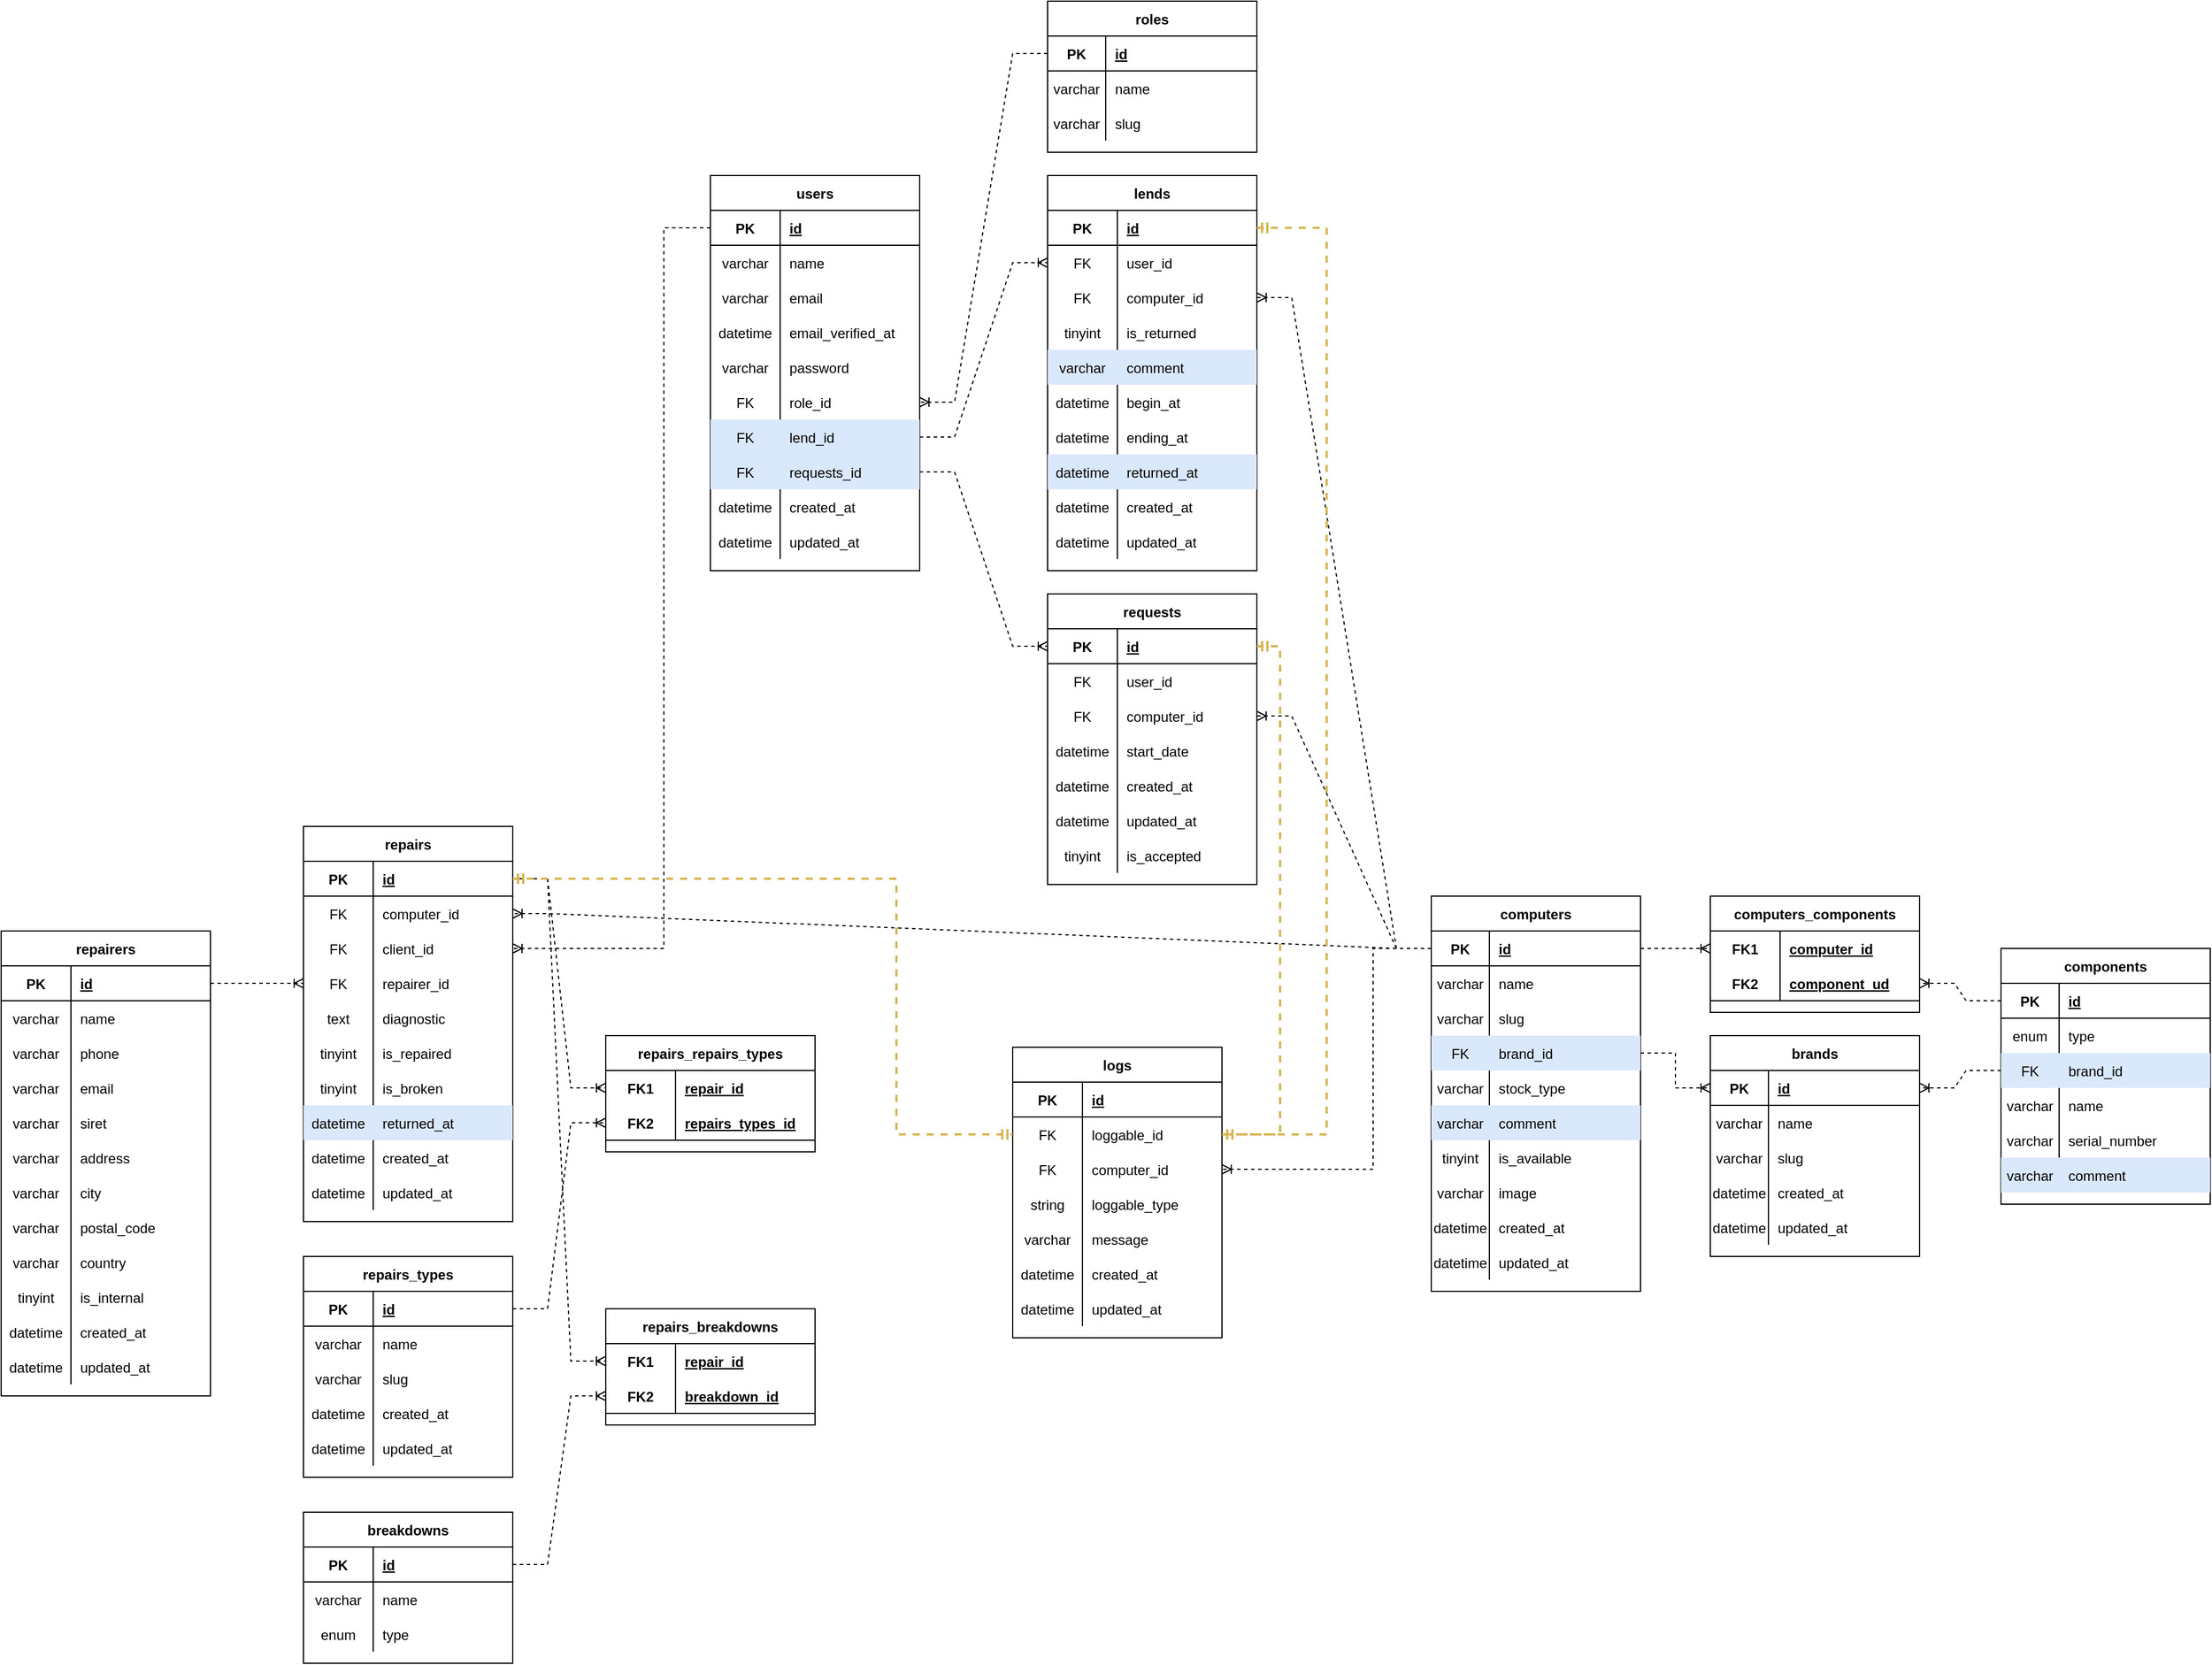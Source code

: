 <mxfile version="15.4.3" type="device"><diagram id="em8lkQu8XDr5dpKUAQ0y" name="Page-1"><mxGraphModel dx="2031" dy="1189" grid="1" gridSize="10" guides="1" tooltips="1" connect="1" arrows="1" fold="1" page="1" pageScale="1" pageWidth="827" pageHeight="1169" math="0" shadow="0"><root><mxCell id="0"/><mxCell id="1" parent="0"/><mxCell id="LWi7kTAPUJMzTriK27kT-1" value="roles" style="shape=table;startSize=30;container=1;collapsible=1;childLayout=tableLayout;fixedRows=1;rowLines=0;fontStyle=1;align=center;resizeLast=1;" vertex="1" parent="1"><mxGeometry x="1160" y="100" width="180" height="130" as="geometry"/></mxCell><mxCell id="LWi7kTAPUJMzTriK27kT-2" value="" style="shape=partialRectangle;collapsible=0;dropTarget=0;pointerEvents=0;fillColor=none;top=0;left=0;bottom=1;right=0;points=[[0,0.5],[1,0.5]];portConstraint=eastwest;" vertex="1" parent="LWi7kTAPUJMzTriK27kT-1"><mxGeometry y="30" width="180" height="30" as="geometry"/></mxCell><mxCell id="LWi7kTAPUJMzTriK27kT-3" value="PK" style="shape=partialRectangle;connectable=0;fillColor=none;top=0;left=0;bottom=0;right=0;fontStyle=1;overflow=hidden;" vertex="1" parent="LWi7kTAPUJMzTriK27kT-2"><mxGeometry width="50" height="30" as="geometry"><mxRectangle width="50" height="30" as="alternateBounds"/></mxGeometry></mxCell><mxCell id="LWi7kTAPUJMzTriK27kT-4" value="id" style="shape=partialRectangle;connectable=0;fillColor=none;top=0;left=0;bottom=0;right=0;align=left;spacingLeft=6;fontStyle=5;overflow=hidden;" vertex="1" parent="LWi7kTAPUJMzTriK27kT-2"><mxGeometry x="50" width="130" height="30" as="geometry"><mxRectangle width="130" height="30" as="alternateBounds"/></mxGeometry></mxCell><mxCell id="LWi7kTAPUJMzTriK27kT-5" value="" style="shape=partialRectangle;collapsible=0;dropTarget=0;pointerEvents=0;fillColor=none;top=0;left=0;bottom=0;right=0;points=[[0,0.5],[1,0.5]];portConstraint=eastwest;" vertex="1" parent="LWi7kTAPUJMzTriK27kT-1"><mxGeometry y="60" width="180" height="30" as="geometry"/></mxCell><mxCell id="LWi7kTAPUJMzTriK27kT-6" value="varchar" style="shape=partialRectangle;connectable=0;fillColor=none;top=0;left=0;bottom=0;right=0;editable=1;overflow=hidden;" vertex="1" parent="LWi7kTAPUJMzTriK27kT-5"><mxGeometry width="50" height="30" as="geometry"><mxRectangle width="50" height="30" as="alternateBounds"/></mxGeometry></mxCell><mxCell id="LWi7kTAPUJMzTriK27kT-7" value="name" style="shape=partialRectangle;connectable=0;fillColor=none;top=0;left=0;bottom=0;right=0;align=left;spacingLeft=6;overflow=hidden;" vertex="1" parent="LWi7kTAPUJMzTriK27kT-5"><mxGeometry x="50" width="130" height="30" as="geometry"><mxRectangle width="130" height="30" as="alternateBounds"/></mxGeometry></mxCell><mxCell id="LWi7kTAPUJMzTriK27kT-8" value="" style="shape=partialRectangle;collapsible=0;dropTarget=0;pointerEvents=0;fillColor=none;top=0;left=0;bottom=0;right=0;points=[[0,0.5],[1,0.5]];portConstraint=eastwest;" vertex="1" parent="LWi7kTAPUJMzTriK27kT-1"><mxGeometry y="90" width="180" height="30" as="geometry"/></mxCell><mxCell id="LWi7kTAPUJMzTriK27kT-9" value="varchar" style="shape=partialRectangle;connectable=0;fillColor=none;top=0;left=0;bottom=0;right=0;editable=1;overflow=hidden;" vertex="1" parent="LWi7kTAPUJMzTriK27kT-8"><mxGeometry width="50" height="30" as="geometry"><mxRectangle width="50" height="30" as="alternateBounds"/></mxGeometry></mxCell><mxCell id="LWi7kTAPUJMzTriK27kT-10" value="slug" style="shape=partialRectangle;connectable=0;fillColor=none;top=0;left=0;bottom=0;right=0;align=left;spacingLeft=6;overflow=hidden;" vertex="1" parent="LWi7kTAPUJMzTriK27kT-8"><mxGeometry x="50" width="130" height="30" as="geometry"><mxRectangle width="130" height="30" as="alternateBounds"/></mxGeometry></mxCell><mxCell id="LWi7kTAPUJMzTriK27kT-11" value="users" style="shape=table;startSize=30;container=1;collapsible=1;childLayout=tableLayout;fixedRows=1;rowLines=0;fontStyle=1;align=center;resizeLast=1;" vertex="1" parent="1"><mxGeometry x="870" y="250" width="180" height="340" as="geometry"/></mxCell><mxCell id="LWi7kTAPUJMzTriK27kT-12" value="" style="shape=partialRectangle;collapsible=0;dropTarget=0;pointerEvents=0;fillColor=none;top=0;left=0;bottom=1;right=0;points=[[0,0.5],[1,0.5]];portConstraint=eastwest;" vertex="1" parent="LWi7kTAPUJMzTriK27kT-11"><mxGeometry y="30" width="180" height="30" as="geometry"/></mxCell><mxCell id="LWi7kTAPUJMzTriK27kT-13" value="PK" style="shape=partialRectangle;connectable=0;fillColor=none;top=0;left=0;bottom=0;right=0;fontStyle=1;overflow=hidden;" vertex="1" parent="LWi7kTAPUJMzTriK27kT-12"><mxGeometry width="60" height="30" as="geometry"><mxRectangle width="60" height="30" as="alternateBounds"/></mxGeometry></mxCell><mxCell id="LWi7kTAPUJMzTriK27kT-14" value="id" style="shape=partialRectangle;connectable=0;fillColor=none;top=0;left=0;bottom=0;right=0;align=left;spacingLeft=6;fontStyle=5;overflow=hidden;" vertex="1" parent="LWi7kTAPUJMzTriK27kT-12"><mxGeometry x="60" width="120" height="30" as="geometry"><mxRectangle width="120" height="30" as="alternateBounds"/></mxGeometry></mxCell><mxCell id="LWi7kTAPUJMzTriK27kT-15" value="" style="shape=partialRectangle;collapsible=0;dropTarget=0;pointerEvents=0;fillColor=none;top=0;left=0;bottom=0;right=0;points=[[0,0.5],[1,0.5]];portConstraint=eastwest;" vertex="1" parent="LWi7kTAPUJMzTriK27kT-11"><mxGeometry y="60" width="180" height="30" as="geometry"/></mxCell><mxCell id="LWi7kTAPUJMzTriK27kT-16" value="varchar" style="shape=partialRectangle;connectable=0;fillColor=none;top=0;left=0;bottom=0;right=0;editable=1;overflow=hidden;" vertex="1" parent="LWi7kTAPUJMzTriK27kT-15"><mxGeometry width="60" height="30" as="geometry"><mxRectangle width="60" height="30" as="alternateBounds"/></mxGeometry></mxCell><mxCell id="LWi7kTAPUJMzTriK27kT-17" value="name" style="shape=partialRectangle;connectable=0;fillColor=none;top=0;left=0;bottom=0;right=0;align=left;spacingLeft=6;overflow=hidden;" vertex="1" parent="LWi7kTAPUJMzTriK27kT-15"><mxGeometry x="60" width="120" height="30" as="geometry"><mxRectangle width="120" height="30" as="alternateBounds"/></mxGeometry></mxCell><mxCell id="LWi7kTAPUJMzTriK27kT-18" value="" style="shape=partialRectangle;collapsible=0;dropTarget=0;pointerEvents=0;fillColor=none;top=0;left=0;bottom=0;right=0;points=[[0,0.5],[1,0.5]];portConstraint=eastwest;" vertex="1" parent="LWi7kTAPUJMzTriK27kT-11"><mxGeometry y="90" width="180" height="30" as="geometry"/></mxCell><mxCell id="LWi7kTAPUJMzTriK27kT-19" value="varchar" style="shape=partialRectangle;connectable=0;fillColor=none;top=0;left=0;bottom=0;right=0;editable=1;overflow=hidden;" vertex="1" parent="LWi7kTAPUJMzTriK27kT-18"><mxGeometry width="60" height="30" as="geometry"><mxRectangle width="60" height="30" as="alternateBounds"/></mxGeometry></mxCell><mxCell id="LWi7kTAPUJMzTriK27kT-20" value="email" style="shape=partialRectangle;connectable=0;fillColor=none;top=0;left=0;bottom=0;right=0;align=left;spacingLeft=6;overflow=hidden;" vertex="1" parent="LWi7kTAPUJMzTriK27kT-18"><mxGeometry x="60" width="120" height="30" as="geometry"><mxRectangle width="120" height="30" as="alternateBounds"/></mxGeometry></mxCell><mxCell id="LWi7kTAPUJMzTriK27kT-21" value="" style="shape=partialRectangle;collapsible=0;dropTarget=0;pointerEvents=0;fillColor=none;top=0;left=0;bottom=0;right=0;points=[[0,0.5],[1,0.5]];portConstraint=eastwest;" vertex="1" parent="LWi7kTAPUJMzTriK27kT-11"><mxGeometry y="120" width="180" height="30" as="geometry"/></mxCell><mxCell id="LWi7kTAPUJMzTriK27kT-22" value="datetime" style="shape=partialRectangle;connectable=0;fillColor=none;top=0;left=0;bottom=0;right=0;editable=1;overflow=hidden;" vertex="1" parent="LWi7kTAPUJMzTriK27kT-21"><mxGeometry width="60" height="30" as="geometry"><mxRectangle width="60" height="30" as="alternateBounds"/></mxGeometry></mxCell><mxCell id="LWi7kTAPUJMzTriK27kT-23" value="email_verified_at" style="shape=partialRectangle;connectable=0;fillColor=none;top=0;left=0;bottom=0;right=0;align=left;spacingLeft=6;overflow=hidden;" vertex="1" parent="LWi7kTAPUJMzTriK27kT-21"><mxGeometry x="60" width="120" height="30" as="geometry"><mxRectangle width="120" height="30" as="alternateBounds"/></mxGeometry></mxCell><mxCell id="LWi7kTAPUJMzTriK27kT-24" value="" style="shape=partialRectangle;collapsible=0;dropTarget=0;pointerEvents=0;fillColor=none;top=0;left=0;bottom=0;right=0;points=[[0,0.5],[1,0.5]];portConstraint=eastwest;" vertex="1" parent="LWi7kTAPUJMzTriK27kT-11"><mxGeometry y="150" width="180" height="30" as="geometry"/></mxCell><mxCell id="LWi7kTAPUJMzTriK27kT-25" value="varchar" style="shape=partialRectangle;connectable=0;fillColor=none;top=0;left=0;bottom=0;right=0;editable=1;overflow=hidden;" vertex="1" parent="LWi7kTAPUJMzTriK27kT-24"><mxGeometry width="60" height="30" as="geometry"><mxRectangle width="60" height="30" as="alternateBounds"/></mxGeometry></mxCell><mxCell id="LWi7kTAPUJMzTriK27kT-26" value="password" style="shape=partialRectangle;connectable=0;fillColor=none;top=0;left=0;bottom=0;right=0;align=left;spacingLeft=6;overflow=hidden;" vertex="1" parent="LWi7kTAPUJMzTriK27kT-24"><mxGeometry x="60" width="120" height="30" as="geometry"><mxRectangle width="120" height="30" as="alternateBounds"/></mxGeometry></mxCell><mxCell id="LWi7kTAPUJMzTriK27kT-27" value="" style="shape=partialRectangle;collapsible=0;dropTarget=0;pointerEvents=0;fillColor=none;top=0;left=0;bottom=0;right=0;points=[[0,0.5],[1,0.5]];portConstraint=eastwest;" vertex="1" parent="LWi7kTAPUJMzTriK27kT-11"><mxGeometry y="180" width="180" height="30" as="geometry"/></mxCell><mxCell id="LWi7kTAPUJMzTriK27kT-28" value="FK" style="shape=partialRectangle;connectable=0;fillColor=none;top=0;left=0;bottom=0;right=0;editable=1;overflow=hidden;" vertex="1" parent="LWi7kTAPUJMzTriK27kT-27"><mxGeometry width="60" height="30" as="geometry"><mxRectangle width="60" height="30" as="alternateBounds"/></mxGeometry></mxCell><mxCell id="LWi7kTAPUJMzTriK27kT-29" value="role_id" style="shape=partialRectangle;connectable=0;fillColor=none;top=0;left=0;bottom=0;right=0;align=left;spacingLeft=6;overflow=hidden;" vertex="1" parent="LWi7kTAPUJMzTriK27kT-27"><mxGeometry x="60" width="120" height="30" as="geometry"><mxRectangle width="120" height="30" as="alternateBounds"/></mxGeometry></mxCell><mxCell id="LWi7kTAPUJMzTriK27kT-30" value="" style="shape=partialRectangle;collapsible=0;dropTarget=0;pointerEvents=0;fillColor=#dae8fc;top=0;left=0;bottom=0;right=0;points=[[0,0.5],[1,0.5]];portConstraint=eastwest;strokeColor=#6c8ebf;" vertex="1" parent="LWi7kTAPUJMzTriK27kT-11"><mxGeometry y="210" width="180" height="30" as="geometry"/></mxCell><mxCell id="LWi7kTAPUJMzTriK27kT-31" value="FK" style="shape=partialRectangle;connectable=0;fillColor=none;top=0;left=0;bottom=0;right=0;editable=1;overflow=hidden;" vertex="1" parent="LWi7kTAPUJMzTriK27kT-30"><mxGeometry width="60" height="30" as="geometry"><mxRectangle width="60" height="30" as="alternateBounds"/></mxGeometry></mxCell><mxCell id="LWi7kTAPUJMzTriK27kT-32" value="lend_id" style="shape=partialRectangle;connectable=0;fillColor=none;top=0;left=0;bottom=0;right=0;align=left;spacingLeft=6;overflow=hidden;" vertex="1" parent="LWi7kTAPUJMzTriK27kT-30"><mxGeometry x="60" width="120" height="30" as="geometry"><mxRectangle width="120" height="30" as="alternateBounds"/></mxGeometry></mxCell><mxCell id="LWi7kTAPUJMzTriK27kT-33" value="" style="shape=partialRectangle;collapsible=0;dropTarget=0;pointerEvents=0;fillColor=#dae8fc;top=0;left=0;bottom=0;right=0;points=[[0,0.5],[1,0.5]];portConstraint=eastwest;strokeColor=#6c8ebf;" vertex="1" parent="LWi7kTAPUJMzTriK27kT-11"><mxGeometry y="240" width="180" height="30" as="geometry"/></mxCell><mxCell id="LWi7kTAPUJMzTriK27kT-34" value="FK" style="shape=partialRectangle;connectable=0;fillColor=none;top=0;left=0;bottom=0;right=0;editable=1;overflow=hidden;" vertex="1" parent="LWi7kTAPUJMzTriK27kT-33"><mxGeometry width="60" height="30" as="geometry"><mxRectangle width="60" height="30" as="alternateBounds"/></mxGeometry></mxCell><mxCell id="LWi7kTAPUJMzTriK27kT-35" value="requests_id" style="shape=partialRectangle;connectable=0;fillColor=none;top=0;left=0;bottom=0;right=0;align=left;spacingLeft=6;overflow=hidden;" vertex="1" parent="LWi7kTAPUJMzTriK27kT-33"><mxGeometry x="60" width="120" height="30" as="geometry"><mxRectangle width="120" height="30" as="alternateBounds"/></mxGeometry></mxCell><mxCell id="LWi7kTAPUJMzTriK27kT-36" value="" style="shape=partialRectangle;collapsible=0;dropTarget=0;pointerEvents=0;fillColor=none;top=0;left=0;bottom=0;right=0;points=[[0,0.5],[1,0.5]];portConstraint=eastwest;" vertex="1" parent="LWi7kTAPUJMzTriK27kT-11"><mxGeometry y="270" width="180" height="30" as="geometry"/></mxCell><mxCell id="LWi7kTAPUJMzTriK27kT-37" value="datetime" style="shape=partialRectangle;connectable=0;fillColor=none;top=0;left=0;bottom=0;right=0;editable=1;overflow=hidden;" vertex="1" parent="LWi7kTAPUJMzTriK27kT-36"><mxGeometry width="60" height="30" as="geometry"><mxRectangle width="60" height="30" as="alternateBounds"/></mxGeometry></mxCell><mxCell id="LWi7kTAPUJMzTriK27kT-38" value="created_at" style="shape=partialRectangle;connectable=0;fillColor=none;top=0;left=0;bottom=0;right=0;align=left;spacingLeft=6;overflow=hidden;" vertex="1" parent="LWi7kTAPUJMzTriK27kT-36"><mxGeometry x="60" width="120" height="30" as="geometry"><mxRectangle width="120" height="30" as="alternateBounds"/></mxGeometry></mxCell><mxCell id="LWi7kTAPUJMzTriK27kT-39" value="" style="shape=partialRectangle;collapsible=0;dropTarget=0;pointerEvents=0;fillColor=none;top=0;left=0;bottom=0;right=0;points=[[0,0.5],[1,0.5]];portConstraint=eastwest;" vertex="1" parent="LWi7kTAPUJMzTriK27kT-11"><mxGeometry y="300" width="180" height="30" as="geometry"/></mxCell><mxCell id="LWi7kTAPUJMzTriK27kT-40" value="datetime" style="shape=partialRectangle;connectable=0;fillColor=none;top=0;left=0;bottom=0;right=0;editable=1;overflow=hidden;" vertex="1" parent="LWi7kTAPUJMzTriK27kT-39"><mxGeometry width="60" height="30" as="geometry"><mxRectangle width="60" height="30" as="alternateBounds"/></mxGeometry></mxCell><mxCell id="LWi7kTAPUJMzTriK27kT-41" value="updated_at" style="shape=partialRectangle;connectable=0;fillColor=none;top=0;left=0;bottom=0;right=0;align=left;spacingLeft=6;overflow=hidden;" vertex="1" parent="LWi7kTAPUJMzTriK27kT-39"><mxGeometry x="60" width="120" height="30" as="geometry"><mxRectangle width="120" height="30" as="alternateBounds"/></mxGeometry></mxCell><mxCell id="LWi7kTAPUJMzTriK27kT-42" value="" style="edgeStyle=entityRelationEdgeStyle;fontSize=12;html=1;endArrow=ERoneToMany;rounded=0;entryX=1;entryY=0.5;entryDx=0;entryDy=0;exitX=0;exitY=0.5;exitDx=0;exitDy=0;dashed=1;" edge="1" parent="1" source="LWi7kTAPUJMzTriK27kT-2" target="LWi7kTAPUJMzTriK27kT-27"><mxGeometry width="100" height="100" relative="1" as="geometry"><mxPoint x="1080" y="560" as="sourcePoint"/><mxPoint x="1390" y="590" as="targetPoint"/></mxGeometry></mxCell><mxCell id="LWi7kTAPUJMzTriK27kT-43" value="computers" style="shape=table;startSize=30;container=1;collapsible=1;childLayout=tableLayout;fixedRows=1;rowLines=0;fontStyle=1;align=center;resizeLast=1;" vertex="1" parent="1"><mxGeometry x="1490" y="870" width="180" height="340" as="geometry"/></mxCell><mxCell id="LWi7kTAPUJMzTriK27kT-44" value="" style="shape=partialRectangle;collapsible=0;dropTarget=0;pointerEvents=0;fillColor=none;top=0;left=0;bottom=1;right=0;points=[[0,0.5],[1,0.5]];portConstraint=eastwest;" vertex="1" parent="LWi7kTAPUJMzTriK27kT-43"><mxGeometry y="30" width="180" height="30" as="geometry"/></mxCell><mxCell id="LWi7kTAPUJMzTriK27kT-45" value="PK" style="shape=partialRectangle;connectable=0;fillColor=none;top=0;left=0;bottom=0;right=0;fontStyle=1;overflow=hidden;" vertex="1" parent="LWi7kTAPUJMzTriK27kT-44"><mxGeometry width="50" height="30" as="geometry"><mxRectangle width="50" height="30" as="alternateBounds"/></mxGeometry></mxCell><mxCell id="LWi7kTAPUJMzTriK27kT-46" value="id" style="shape=partialRectangle;connectable=0;fillColor=none;top=0;left=0;bottom=0;right=0;align=left;spacingLeft=6;fontStyle=5;overflow=hidden;" vertex="1" parent="LWi7kTAPUJMzTriK27kT-44"><mxGeometry x="50" width="130" height="30" as="geometry"><mxRectangle width="130" height="30" as="alternateBounds"/></mxGeometry></mxCell><mxCell id="LWi7kTAPUJMzTriK27kT-47" value="" style="shape=partialRectangle;collapsible=0;dropTarget=0;pointerEvents=0;fillColor=none;top=0;left=0;bottom=0;right=0;points=[[0,0.5],[1,0.5]];portConstraint=eastwest;" vertex="1" parent="LWi7kTAPUJMzTriK27kT-43"><mxGeometry y="60" width="180" height="30" as="geometry"/></mxCell><mxCell id="LWi7kTAPUJMzTriK27kT-48" value="varchar" style="shape=partialRectangle;connectable=0;fillColor=none;top=0;left=0;bottom=0;right=0;editable=1;overflow=hidden;" vertex="1" parent="LWi7kTAPUJMzTriK27kT-47"><mxGeometry width="50" height="30" as="geometry"><mxRectangle width="50" height="30" as="alternateBounds"/></mxGeometry></mxCell><mxCell id="LWi7kTAPUJMzTriK27kT-49" value="name" style="shape=partialRectangle;connectable=0;fillColor=none;top=0;left=0;bottom=0;right=0;align=left;spacingLeft=6;overflow=hidden;" vertex="1" parent="LWi7kTAPUJMzTriK27kT-47"><mxGeometry x="50" width="130" height="30" as="geometry"><mxRectangle width="130" height="30" as="alternateBounds"/></mxGeometry></mxCell><mxCell id="LWi7kTAPUJMzTriK27kT-50" value="" style="shape=partialRectangle;collapsible=0;dropTarget=0;pointerEvents=0;fillColor=none;top=0;left=0;bottom=0;right=0;points=[[0,0.5],[1,0.5]];portConstraint=eastwest;" vertex="1" parent="LWi7kTAPUJMzTriK27kT-43"><mxGeometry y="90" width="180" height="30" as="geometry"/></mxCell><mxCell id="LWi7kTAPUJMzTriK27kT-51" value="varchar" style="shape=partialRectangle;connectable=0;fillColor=none;top=0;left=0;bottom=0;right=0;editable=1;overflow=hidden;" vertex="1" parent="LWi7kTAPUJMzTriK27kT-50"><mxGeometry width="50" height="30" as="geometry"><mxRectangle width="50" height="30" as="alternateBounds"/></mxGeometry></mxCell><mxCell id="LWi7kTAPUJMzTriK27kT-52" value="slug" style="shape=partialRectangle;connectable=0;fillColor=none;top=0;left=0;bottom=0;right=0;align=left;spacingLeft=6;overflow=hidden;" vertex="1" parent="LWi7kTAPUJMzTriK27kT-50"><mxGeometry x="50" width="130" height="30" as="geometry"><mxRectangle width="130" height="30" as="alternateBounds"/></mxGeometry></mxCell><mxCell id="LWi7kTAPUJMzTriK27kT-53" value="" style="shape=partialRectangle;collapsible=0;dropTarget=0;pointerEvents=0;fillColor=#dae8fc;top=0;left=0;bottom=0;right=0;points=[[0,0.5],[1,0.5]];portConstraint=eastwest;strokeColor=#6c8ebf;" vertex="1" parent="LWi7kTAPUJMzTriK27kT-43"><mxGeometry y="120" width="180" height="30" as="geometry"/></mxCell><mxCell id="LWi7kTAPUJMzTriK27kT-54" value="FK" style="shape=partialRectangle;connectable=0;fillColor=none;top=0;left=0;bottom=0;right=0;editable=1;overflow=hidden;" vertex="1" parent="LWi7kTAPUJMzTriK27kT-53"><mxGeometry width="50" height="30" as="geometry"><mxRectangle width="50" height="30" as="alternateBounds"/></mxGeometry></mxCell><mxCell id="LWi7kTAPUJMzTriK27kT-55" value="brand_id" style="shape=partialRectangle;connectable=0;fillColor=none;top=0;left=0;bottom=0;right=0;align=left;spacingLeft=6;overflow=hidden;" vertex="1" parent="LWi7kTAPUJMzTriK27kT-53"><mxGeometry x="50" width="130" height="30" as="geometry"><mxRectangle width="130" height="30" as="alternateBounds"/></mxGeometry></mxCell><mxCell id="LWi7kTAPUJMzTriK27kT-56" value="" style="shape=partialRectangle;collapsible=0;dropTarget=0;pointerEvents=0;fillColor=none;top=0;left=0;bottom=0;right=0;points=[[0,0.5],[1,0.5]];portConstraint=eastwest;" vertex="1" parent="LWi7kTAPUJMzTriK27kT-43"><mxGeometry y="150" width="180" height="30" as="geometry"/></mxCell><mxCell id="LWi7kTAPUJMzTriK27kT-57" value="varchar" style="shape=partialRectangle;connectable=0;fillColor=none;top=0;left=0;bottom=0;right=0;editable=1;overflow=hidden;" vertex="1" parent="LWi7kTAPUJMzTriK27kT-56"><mxGeometry width="50" height="30" as="geometry"><mxRectangle width="50" height="30" as="alternateBounds"/></mxGeometry></mxCell><mxCell id="LWi7kTAPUJMzTriK27kT-58" value="stock_type" style="shape=partialRectangle;connectable=0;fillColor=none;top=0;left=0;bottom=0;right=0;align=left;spacingLeft=6;overflow=hidden;" vertex="1" parent="LWi7kTAPUJMzTriK27kT-56"><mxGeometry x="50" width="130" height="30" as="geometry"><mxRectangle width="130" height="30" as="alternateBounds"/></mxGeometry></mxCell><mxCell id="LWi7kTAPUJMzTriK27kT-59" value="" style="shape=partialRectangle;collapsible=0;dropTarget=0;pointerEvents=0;fillColor=#dae8fc;top=0;left=0;bottom=0;right=0;points=[[0,0.5],[1,0.5]];portConstraint=eastwest;strokeColor=#6c8ebf;" vertex="1" parent="LWi7kTAPUJMzTriK27kT-43"><mxGeometry y="180" width="180" height="30" as="geometry"/></mxCell><mxCell id="LWi7kTAPUJMzTriK27kT-60" value="varchar" style="shape=partialRectangle;connectable=0;fillColor=none;top=0;left=0;bottom=0;right=0;editable=1;overflow=hidden;" vertex="1" parent="LWi7kTAPUJMzTriK27kT-59"><mxGeometry width="50" height="30" as="geometry"><mxRectangle width="50" height="30" as="alternateBounds"/></mxGeometry></mxCell><mxCell id="LWi7kTAPUJMzTriK27kT-61" value="comment" style="shape=partialRectangle;connectable=0;fillColor=none;top=0;left=0;bottom=0;right=0;align=left;spacingLeft=6;overflow=hidden;" vertex="1" parent="LWi7kTAPUJMzTriK27kT-59"><mxGeometry x="50" width="130" height="30" as="geometry"><mxRectangle width="130" height="30" as="alternateBounds"/></mxGeometry></mxCell><mxCell id="LWi7kTAPUJMzTriK27kT-62" value="" style="shape=partialRectangle;collapsible=0;dropTarget=0;pointerEvents=0;fillColor=none;top=0;left=0;bottom=0;right=0;points=[[0,0.5],[1,0.5]];portConstraint=eastwest;" vertex="1" parent="LWi7kTAPUJMzTriK27kT-43"><mxGeometry y="210" width="180" height="30" as="geometry"/></mxCell><mxCell id="LWi7kTAPUJMzTriK27kT-63" value="tinyint" style="shape=partialRectangle;connectable=0;fillColor=none;top=0;left=0;bottom=0;right=0;editable=1;overflow=hidden;" vertex="1" parent="LWi7kTAPUJMzTriK27kT-62"><mxGeometry width="50" height="30" as="geometry"><mxRectangle width="50" height="30" as="alternateBounds"/></mxGeometry></mxCell><mxCell id="LWi7kTAPUJMzTriK27kT-64" value="is_available" style="shape=partialRectangle;connectable=0;fillColor=none;top=0;left=0;bottom=0;right=0;align=left;spacingLeft=6;overflow=hidden;" vertex="1" parent="LWi7kTAPUJMzTriK27kT-62"><mxGeometry x="50" width="130" height="30" as="geometry"><mxRectangle width="130" height="30" as="alternateBounds"/></mxGeometry></mxCell><mxCell id="LWi7kTAPUJMzTriK27kT-65" value="" style="shape=partialRectangle;collapsible=0;dropTarget=0;pointerEvents=0;top=0;left=0;bottom=0;right=0;points=[[0,0.5],[1,0.5]];portConstraint=eastwest;fillColor=none;" vertex="1" parent="LWi7kTAPUJMzTriK27kT-43"><mxGeometry y="240" width="180" height="30" as="geometry"/></mxCell><mxCell id="LWi7kTAPUJMzTriK27kT-66" value="varchar" style="shape=partialRectangle;connectable=0;fillColor=none;top=0;left=0;bottom=0;right=0;editable=1;overflow=hidden;" vertex="1" parent="LWi7kTAPUJMzTriK27kT-65"><mxGeometry width="50" height="30" as="geometry"><mxRectangle width="50" height="30" as="alternateBounds"/></mxGeometry></mxCell><mxCell id="LWi7kTAPUJMzTriK27kT-67" value="image" style="shape=partialRectangle;connectable=0;fillColor=none;top=0;left=0;bottom=0;right=0;align=left;spacingLeft=6;overflow=hidden;" vertex="1" parent="LWi7kTAPUJMzTriK27kT-65"><mxGeometry x="50" width="130" height="30" as="geometry"><mxRectangle width="130" height="30" as="alternateBounds"/></mxGeometry></mxCell><mxCell id="LWi7kTAPUJMzTriK27kT-68" value="" style="shape=partialRectangle;collapsible=0;dropTarget=0;pointerEvents=0;fillColor=none;top=0;left=0;bottom=0;right=0;points=[[0,0.5],[1,0.5]];portConstraint=eastwest;" vertex="1" parent="LWi7kTAPUJMzTriK27kT-43"><mxGeometry y="270" width="180" height="30" as="geometry"/></mxCell><mxCell id="LWi7kTAPUJMzTriK27kT-69" value="datetime" style="shape=partialRectangle;connectable=0;fillColor=none;top=0;left=0;bottom=0;right=0;editable=1;overflow=hidden;" vertex="1" parent="LWi7kTAPUJMzTriK27kT-68"><mxGeometry width="50" height="30" as="geometry"><mxRectangle width="50" height="30" as="alternateBounds"/></mxGeometry></mxCell><mxCell id="LWi7kTAPUJMzTriK27kT-70" value="created_at" style="shape=partialRectangle;connectable=0;fillColor=none;top=0;left=0;bottom=0;right=0;align=left;spacingLeft=6;overflow=hidden;" vertex="1" parent="LWi7kTAPUJMzTriK27kT-68"><mxGeometry x="50" width="130" height="30" as="geometry"><mxRectangle width="130" height="30" as="alternateBounds"/></mxGeometry></mxCell><mxCell id="LWi7kTAPUJMzTriK27kT-71" value="" style="shape=partialRectangle;collapsible=0;dropTarget=0;pointerEvents=0;fillColor=none;top=0;left=0;bottom=0;right=0;points=[[0,0.5],[1,0.5]];portConstraint=eastwest;" vertex="1" parent="LWi7kTAPUJMzTriK27kT-43"><mxGeometry y="300" width="180" height="30" as="geometry"/></mxCell><mxCell id="LWi7kTAPUJMzTriK27kT-72" value="datetime" style="shape=partialRectangle;connectable=0;fillColor=none;top=0;left=0;bottom=0;right=0;editable=1;overflow=hidden;" vertex="1" parent="LWi7kTAPUJMzTriK27kT-71"><mxGeometry width="50" height="30" as="geometry"><mxRectangle width="50" height="30" as="alternateBounds"/></mxGeometry></mxCell><mxCell id="LWi7kTAPUJMzTriK27kT-73" value="updated_at" style="shape=partialRectangle;connectable=0;fillColor=none;top=0;left=0;bottom=0;right=0;align=left;spacingLeft=6;overflow=hidden;" vertex="1" parent="LWi7kTAPUJMzTriK27kT-71"><mxGeometry x="50" width="130" height="30" as="geometry"><mxRectangle width="130" height="30" as="alternateBounds"/></mxGeometry></mxCell><mxCell id="LWi7kTAPUJMzTriK27kT-74" value="components" style="shape=table;startSize=30;container=1;collapsible=1;childLayout=tableLayout;fixedRows=1;rowLines=0;fontStyle=1;align=center;resizeLast=1;" vertex="1" parent="1"><mxGeometry x="1980" y="915" width="180" height="220" as="geometry"/></mxCell><mxCell id="LWi7kTAPUJMzTriK27kT-75" value="" style="shape=partialRectangle;collapsible=0;dropTarget=0;pointerEvents=0;fillColor=none;top=0;left=0;bottom=1;right=0;points=[[0,0.5],[1,0.5]];portConstraint=eastwest;" vertex="1" parent="LWi7kTAPUJMzTriK27kT-74"><mxGeometry y="30" width="180" height="30" as="geometry"/></mxCell><mxCell id="LWi7kTAPUJMzTriK27kT-76" value="PK" style="shape=partialRectangle;connectable=0;fillColor=none;top=0;left=0;bottom=0;right=0;fontStyle=1;overflow=hidden;" vertex="1" parent="LWi7kTAPUJMzTriK27kT-75"><mxGeometry width="50" height="30" as="geometry"><mxRectangle width="50" height="30" as="alternateBounds"/></mxGeometry></mxCell><mxCell id="LWi7kTAPUJMzTriK27kT-77" value="id" style="shape=partialRectangle;connectable=0;fillColor=none;top=0;left=0;bottom=0;right=0;align=left;spacingLeft=6;fontStyle=5;overflow=hidden;" vertex="1" parent="LWi7kTAPUJMzTriK27kT-75"><mxGeometry x="50" width="130" height="30" as="geometry"><mxRectangle width="130" height="30" as="alternateBounds"/></mxGeometry></mxCell><mxCell id="LWi7kTAPUJMzTriK27kT-78" value="" style="shape=partialRectangle;collapsible=0;dropTarget=0;pointerEvents=0;fillColor=none;top=0;left=0;bottom=0;right=0;points=[[0,0.5],[1,0.5]];portConstraint=eastwest;" vertex="1" parent="LWi7kTAPUJMzTriK27kT-74"><mxGeometry y="60" width="180" height="30" as="geometry"/></mxCell><mxCell id="LWi7kTAPUJMzTriK27kT-79" value="enum" style="shape=partialRectangle;connectable=0;fillColor=none;top=0;left=0;bottom=0;right=0;editable=1;overflow=hidden;" vertex="1" parent="LWi7kTAPUJMzTriK27kT-78"><mxGeometry width="50" height="30" as="geometry"><mxRectangle width="50" height="30" as="alternateBounds"/></mxGeometry></mxCell><mxCell id="LWi7kTAPUJMzTriK27kT-80" value="type" style="shape=partialRectangle;connectable=0;fillColor=none;top=0;left=0;bottom=0;right=0;align=left;spacingLeft=6;overflow=hidden;" vertex="1" parent="LWi7kTAPUJMzTriK27kT-78"><mxGeometry x="50" width="130" height="30" as="geometry"><mxRectangle width="130" height="30" as="alternateBounds"/></mxGeometry></mxCell><mxCell id="LWi7kTAPUJMzTriK27kT-81" value="" style="shape=partialRectangle;collapsible=0;dropTarget=0;pointerEvents=0;fillColor=#dae8fc;top=0;left=0;bottom=0;right=0;points=[[0,0.5],[1,0.5]];portConstraint=eastwest;strokeColor=#6c8ebf;" vertex="1" parent="LWi7kTAPUJMzTriK27kT-74"><mxGeometry y="90" width="180" height="30" as="geometry"/></mxCell><mxCell id="LWi7kTAPUJMzTriK27kT-82" value="FK" style="shape=partialRectangle;connectable=0;fillColor=none;top=0;left=0;bottom=0;right=0;editable=1;overflow=hidden;" vertex="1" parent="LWi7kTAPUJMzTriK27kT-81"><mxGeometry width="50" height="30" as="geometry"><mxRectangle width="50" height="30" as="alternateBounds"/></mxGeometry></mxCell><mxCell id="LWi7kTAPUJMzTriK27kT-83" value="brand_id" style="shape=partialRectangle;connectable=0;fillColor=none;top=0;left=0;bottom=0;right=0;align=left;spacingLeft=6;overflow=hidden;" vertex="1" parent="LWi7kTAPUJMzTriK27kT-81"><mxGeometry x="50" width="130" height="30" as="geometry"><mxRectangle width="130" height="30" as="alternateBounds"/></mxGeometry></mxCell><mxCell id="LWi7kTAPUJMzTriK27kT-84" value="" style="shape=partialRectangle;collapsible=0;dropTarget=0;pointerEvents=0;fillColor=none;top=0;left=0;bottom=0;right=0;points=[[0,0.5],[1,0.5]];portConstraint=eastwest;" vertex="1" parent="LWi7kTAPUJMzTriK27kT-74"><mxGeometry y="120" width="180" height="30" as="geometry"/></mxCell><mxCell id="LWi7kTAPUJMzTriK27kT-85" value="varchar" style="shape=partialRectangle;connectable=0;fillColor=none;top=0;left=0;bottom=0;right=0;editable=1;overflow=hidden;" vertex="1" parent="LWi7kTAPUJMzTriK27kT-84"><mxGeometry width="50" height="30" as="geometry"><mxRectangle width="50" height="30" as="alternateBounds"/></mxGeometry></mxCell><mxCell id="LWi7kTAPUJMzTriK27kT-86" value="name" style="shape=partialRectangle;connectable=0;fillColor=none;top=0;left=0;bottom=0;right=0;align=left;spacingLeft=6;overflow=hidden;" vertex="1" parent="LWi7kTAPUJMzTriK27kT-84"><mxGeometry x="50" width="130" height="30" as="geometry"><mxRectangle width="130" height="30" as="alternateBounds"/></mxGeometry></mxCell><mxCell id="LWi7kTAPUJMzTriK27kT-87" value="" style="shape=partialRectangle;collapsible=0;dropTarget=0;pointerEvents=0;fillColor=none;top=0;left=0;bottom=0;right=0;points=[[0,0.5],[1,0.5]];portConstraint=eastwest;" vertex="1" parent="LWi7kTAPUJMzTriK27kT-74"><mxGeometry y="150" width="180" height="30" as="geometry"/></mxCell><mxCell id="LWi7kTAPUJMzTriK27kT-88" value="varchar" style="shape=partialRectangle;connectable=0;fillColor=none;top=0;left=0;bottom=0;right=0;editable=1;overflow=hidden;" vertex="1" parent="LWi7kTAPUJMzTriK27kT-87"><mxGeometry width="50" height="30" as="geometry"><mxRectangle width="50" height="30" as="alternateBounds"/></mxGeometry></mxCell><mxCell id="LWi7kTAPUJMzTriK27kT-89" value="serial_number" style="shape=partialRectangle;connectable=0;fillColor=none;top=0;left=0;bottom=0;right=0;align=left;spacingLeft=6;overflow=hidden;" vertex="1" parent="LWi7kTAPUJMzTriK27kT-87"><mxGeometry x="50" width="130" height="30" as="geometry"><mxRectangle width="130" height="30" as="alternateBounds"/></mxGeometry></mxCell><mxCell id="LWi7kTAPUJMzTriK27kT-90" value="" style="shape=partialRectangle;collapsible=0;dropTarget=0;pointerEvents=0;fillColor=#dae8fc;top=0;left=0;bottom=0;right=0;points=[[0,0.5],[1,0.5]];portConstraint=eastwest;strokeColor=#6c8ebf;" vertex="1" parent="LWi7kTAPUJMzTriK27kT-74"><mxGeometry y="180" width="180" height="30" as="geometry"/></mxCell><mxCell id="LWi7kTAPUJMzTriK27kT-91" value="varchar" style="shape=partialRectangle;connectable=0;fillColor=none;top=0;left=0;bottom=0;right=0;editable=1;overflow=hidden;" vertex="1" parent="LWi7kTAPUJMzTriK27kT-90"><mxGeometry width="50" height="30" as="geometry"><mxRectangle width="50" height="30" as="alternateBounds"/></mxGeometry></mxCell><mxCell id="LWi7kTAPUJMzTriK27kT-92" value="comment" style="shape=partialRectangle;connectable=0;fillColor=none;top=0;left=0;bottom=0;right=0;align=left;spacingLeft=6;overflow=hidden;" vertex="1" parent="LWi7kTAPUJMzTriK27kT-90"><mxGeometry x="50" width="130" height="30" as="geometry"><mxRectangle width="130" height="30" as="alternateBounds"/></mxGeometry></mxCell><mxCell id="LWi7kTAPUJMzTriK27kT-93" value="computers_components" style="shape=table;startSize=30;container=1;collapsible=1;childLayout=tableLayout;fixedRows=1;rowLines=0;fontStyle=1;align=center;resizeLast=1;" vertex="1" parent="1"><mxGeometry x="1730" y="870" width="180" height="100" as="geometry"/></mxCell><mxCell id="LWi7kTAPUJMzTriK27kT-94" value="" style="shape=partialRectangle;collapsible=0;dropTarget=0;pointerEvents=0;fillColor=none;top=0;left=0;bottom=0;right=0;points=[[0,0.5],[1,0.5]];portConstraint=eastwest;" vertex="1" parent="LWi7kTAPUJMzTriK27kT-93"><mxGeometry y="30" width="180" height="30" as="geometry"/></mxCell><mxCell id="LWi7kTAPUJMzTriK27kT-95" value="FK1" style="shape=partialRectangle;connectable=0;fillColor=none;top=0;left=0;bottom=0;right=0;fontStyle=1;overflow=hidden;" vertex="1" parent="LWi7kTAPUJMzTriK27kT-94"><mxGeometry width="60" height="30" as="geometry"><mxRectangle width="60" height="30" as="alternateBounds"/></mxGeometry></mxCell><mxCell id="LWi7kTAPUJMzTriK27kT-96" value="computer_id" style="shape=partialRectangle;connectable=0;fillColor=none;top=0;left=0;bottom=0;right=0;align=left;spacingLeft=6;fontStyle=5;overflow=hidden;" vertex="1" parent="LWi7kTAPUJMzTriK27kT-94"><mxGeometry x="60" width="120" height="30" as="geometry"><mxRectangle width="120" height="30" as="alternateBounds"/></mxGeometry></mxCell><mxCell id="LWi7kTAPUJMzTriK27kT-97" value="" style="shape=partialRectangle;collapsible=0;dropTarget=0;pointerEvents=0;fillColor=none;top=0;left=0;bottom=1;right=0;points=[[0,0.5],[1,0.5]];portConstraint=eastwest;" vertex="1" parent="LWi7kTAPUJMzTriK27kT-93"><mxGeometry y="60" width="180" height="30" as="geometry"/></mxCell><mxCell id="LWi7kTAPUJMzTriK27kT-98" value="FK2" style="shape=partialRectangle;connectable=0;fillColor=none;top=0;left=0;bottom=0;right=0;fontStyle=1;overflow=hidden;" vertex="1" parent="LWi7kTAPUJMzTriK27kT-97"><mxGeometry width="60" height="30" as="geometry"><mxRectangle width="60" height="30" as="alternateBounds"/></mxGeometry></mxCell><mxCell id="LWi7kTAPUJMzTriK27kT-99" value="component_ud" style="shape=partialRectangle;connectable=0;fillColor=none;top=0;left=0;bottom=0;right=0;align=left;spacingLeft=6;fontStyle=5;overflow=hidden;" vertex="1" parent="LWi7kTAPUJMzTriK27kT-97"><mxGeometry x="60" width="120" height="30" as="geometry"><mxRectangle width="120" height="30" as="alternateBounds"/></mxGeometry></mxCell><mxCell id="LWi7kTAPUJMzTriK27kT-100" value="brands" style="shape=table;startSize=30;container=1;collapsible=1;childLayout=tableLayout;fixedRows=1;rowLines=0;fontStyle=1;align=center;resizeLast=1;" vertex="1" parent="1"><mxGeometry x="1730" y="990" width="180" height="190" as="geometry"/></mxCell><mxCell id="LWi7kTAPUJMzTriK27kT-101" value="" style="shape=partialRectangle;collapsible=0;dropTarget=0;pointerEvents=0;fillColor=none;top=0;left=0;bottom=1;right=0;points=[[0,0.5],[1,0.5]];portConstraint=eastwest;" vertex="1" parent="LWi7kTAPUJMzTriK27kT-100"><mxGeometry y="30" width="180" height="30" as="geometry"/></mxCell><mxCell id="LWi7kTAPUJMzTriK27kT-102" value="PK" style="shape=partialRectangle;connectable=0;fillColor=none;top=0;left=0;bottom=0;right=0;fontStyle=1;overflow=hidden;" vertex="1" parent="LWi7kTAPUJMzTriK27kT-101"><mxGeometry width="50" height="30" as="geometry"><mxRectangle width="50" height="30" as="alternateBounds"/></mxGeometry></mxCell><mxCell id="LWi7kTAPUJMzTriK27kT-103" value="id" style="shape=partialRectangle;connectable=0;fillColor=none;top=0;left=0;bottom=0;right=0;align=left;spacingLeft=6;fontStyle=5;overflow=hidden;" vertex="1" parent="LWi7kTAPUJMzTriK27kT-101"><mxGeometry x="50" width="130" height="30" as="geometry"><mxRectangle width="130" height="30" as="alternateBounds"/></mxGeometry></mxCell><mxCell id="LWi7kTAPUJMzTriK27kT-104" value="" style="shape=partialRectangle;collapsible=0;dropTarget=0;pointerEvents=0;fillColor=none;top=0;left=0;bottom=0;right=0;points=[[0,0.5],[1,0.5]];portConstraint=eastwest;" vertex="1" parent="LWi7kTAPUJMzTriK27kT-100"><mxGeometry y="60" width="180" height="30" as="geometry"/></mxCell><mxCell id="LWi7kTAPUJMzTriK27kT-105" value="varchar" style="shape=partialRectangle;connectable=0;fillColor=none;top=0;left=0;bottom=0;right=0;editable=1;overflow=hidden;" vertex="1" parent="LWi7kTAPUJMzTriK27kT-104"><mxGeometry width="50" height="30" as="geometry"><mxRectangle width="50" height="30" as="alternateBounds"/></mxGeometry></mxCell><mxCell id="LWi7kTAPUJMzTriK27kT-106" value="name" style="shape=partialRectangle;connectable=0;fillColor=none;top=0;left=0;bottom=0;right=0;align=left;spacingLeft=6;overflow=hidden;" vertex="1" parent="LWi7kTAPUJMzTriK27kT-104"><mxGeometry x="50" width="130" height="30" as="geometry"><mxRectangle width="130" height="30" as="alternateBounds"/></mxGeometry></mxCell><mxCell id="LWi7kTAPUJMzTriK27kT-107" value="" style="shape=partialRectangle;collapsible=0;dropTarget=0;pointerEvents=0;fillColor=none;top=0;left=0;bottom=0;right=0;points=[[0,0.5],[1,0.5]];portConstraint=eastwest;" vertex="1" parent="LWi7kTAPUJMzTriK27kT-100"><mxGeometry y="90" width="180" height="30" as="geometry"/></mxCell><mxCell id="LWi7kTAPUJMzTriK27kT-108" value="varchar" style="shape=partialRectangle;connectable=0;fillColor=none;top=0;left=0;bottom=0;right=0;editable=1;overflow=hidden;" vertex="1" parent="LWi7kTAPUJMzTriK27kT-107"><mxGeometry width="50" height="30" as="geometry"><mxRectangle width="50" height="30" as="alternateBounds"/></mxGeometry></mxCell><mxCell id="LWi7kTAPUJMzTriK27kT-109" value="slug" style="shape=partialRectangle;connectable=0;fillColor=none;top=0;left=0;bottom=0;right=0;align=left;spacingLeft=6;overflow=hidden;" vertex="1" parent="LWi7kTAPUJMzTriK27kT-107"><mxGeometry x="50" width="130" height="30" as="geometry"><mxRectangle width="130" height="30" as="alternateBounds"/></mxGeometry></mxCell><mxCell id="LWi7kTAPUJMzTriK27kT-110" value="" style="shape=partialRectangle;collapsible=0;dropTarget=0;pointerEvents=0;fillColor=none;top=0;left=0;bottom=0;right=0;points=[[0,0.5],[1,0.5]];portConstraint=eastwest;" vertex="1" parent="LWi7kTAPUJMzTriK27kT-100"><mxGeometry y="120" width="180" height="30" as="geometry"/></mxCell><mxCell id="LWi7kTAPUJMzTriK27kT-111" value="datetime" style="shape=partialRectangle;connectable=0;fillColor=none;top=0;left=0;bottom=0;right=0;editable=1;overflow=hidden;" vertex="1" parent="LWi7kTAPUJMzTriK27kT-110"><mxGeometry width="50" height="30" as="geometry"><mxRectangle width="50" height="30" as="alternateBounds"/></mxGeometry></mxCell><mxCell id="LWi7kTAPUJMzTriK27kT-112" value="created_at" style="shape=partialRectangle;connectable=0;fillColor=none;top=0;left=0;bottom=0;right=0;align=left;spacingLeft=6;overflow=hidden;" vertex="1" parent="LWi7kTAPUJMzTriK27kT-110"><mxGeometry x="50" width="130" height="30" as="geometry"><mxRectangle width="130" height="30" as="alternateBounds"/></mxGeometry></mxCell><mxCell id="LWi7kTAPUJMzTriK27kT-113" value="" style="shape=partialRectangle;collapsible=0;dropTarget=0;pointerEvents=0;fillColor=none;top=0;left=0;bottom=0;right=0;points=[[0,0.5],[1,0.5]];portConstraint=eastwest;" vertex="1" parent="LWi7kTAPUJMzTriK27kT-100"><mxGeometry y="150" width="180" height="30" as="geometry"/></mxCell><mxCell id="LWi7kTAPUJMzTriK27kT-114" value="datetime" style="shape=partialRectangle;connectable=0;fillColor=none;top=0;left=0;bottom=0;right=0;editable=1;overflow=hidden;" vertex="1" parent="LWi7kTAPUJMzTriK27kT-113"><mxGeometry width="50" height="30" as="geometry"><mxRectangle width="50" height="30" as="alternateBounds"/></mxGeometry></mxCell><mxCell id="LWi7kTAPUJMzTriK27kT-115" value="updated_at" style="shape=partialRectangle;connectable=0;fillColor=none;top=0;left=0;bottom=0;right=0;align=left;spacingLeft=6;overflow=hidden;" vertex="1" parent="LWi7kTAPUJMzTriK27kT-113"><mxGeometry x="50" width="130" height="30" as="geometry"><mxRectangle width="130" height="30" as="alternateBounds"/></mxGeometry></mxCell><mxCell id="LWi7kTAPUJMzTriK27kT-116" value="" style="edgeStyle=entityRelationEdgeStyle;fontSize=12;html=1;endArrow=ERoneToMany;rounded=0;exitX=0;exitY=0.5;exitDx=0;exitDy=0;dashed=1;" edge="1" parent="1" source="LWi7kTAPUJMzTriK27kT-81" target="LWi7kTAPUJMzTriK27kT-101"><mxGeometry width="100" height="100" relative="1" as="geometry"><mxPoint x="2410" y="600" as="sourcePoint"/><mxPoint x="2290" y="530" as="targetPoint"/></mxGeometry></mxCell><mxCell id="LWi7kTAPUJMzTriK27kT-117" value="" style="edgeStyle=entityRelationEdgeStyle;fontSize=12;html=1;endArrow=ERoneToMany;rounded=0;exitX=1;exitY=0.5;exitDx=0;exitDy=0;entryX=0;entryY=0.5;entryDx=0;entryDy=0;dashed=1;" edge="1" parent="1" source="LWi7kTAPUJMzTriK27kT-44" target="LWi7kTAPUJMzTriK27kT-94"><mxGeometry width="100" height="100" relative="1" as="geometry"><mxPoint x="1730" y="940" as="sourcePoint"/><mxPoint x="1830" y="840" as="targetPoint"/></mxGeometry></mxCell><mxCell id="LWi7kTAPUJMzTriK27kT-118" value="" style="edgeStyle=entityRelationEdgeStyle;fontSize=12;html=1;endArrow=ERoneToMany;rounded=0;exitX=0;exitY=0.5;exitDx=0;exitDy=0;entryX=1;entryY=0.5;entryDx=0;entryDy=0;dashed=1;" edge="1" parent="1" source="LWi7kTAPUJMzTriK27kT-75" target="LWi7kTAPUJMzTriK27kT-97"><mxGeometry width="100" height="100" relative="1" as="geometry"><mxPoint x="1700" y="890.0" as="sourcePoint"/><mxPoint x="1790" y="820.0" as="targetPoint"/></mxGeometry></mxCell><mxCell id="LWi7kTAPUJMzTriK27kT-119" value="lends" style="shape=table;startSize=30;container=1;collapsible=1;childLayout=tableLayout;fixedRows=1;rowLines=0;fontStyle=1;align=center;resizeLast=1;" vertex="1" parent="1"><mxGeometry x="1160" y="250" width="180" height="340" as="geometry"/></mxCell><mxCell id="LWi7kTAPUJMzTriK27kT-120" value="" style="shape=partialRectangle;collapsible=0;dropTarget=0;pointerEvents=0;fillColor=none;top=0;left=0;bottom=1;right=0;points=[[0,0.5],[1,0.5]];portConstraint=eastwest;" vertex="1" parent="LWi7kTAPUJMzTriK27kT-119"><mxGeometry y="30" width="180" height="30" as="geometry"/></mxCell><mxCell id="LWi7kTAPUJMzTriK27kT-121" value="PK" style="shape=partialRectangle;connectable=0;fillColor=none;top=0;left=0;bottom=0;right=0;fontStyle=1;overflow=hidden;" vertex="1" parent="LWi7kTAPUJMzTriK27kT-120"><mxGeometry width="60" height="30" as="geometry"><mxRectangle width="60" height="30" as="alternateBounds"/></mxGeometry></mxCell><mxCell id="LWi7kTAPUJMzTriK27kT-122" value="id" style="shape=partialRectangle;connectable=0;fillColor=none;top=0;left=0;bottom=0;right=0;align=left;spacingLeft=6;fontStyle=5;overflow=hidden;" vertex="1" parent="LWi7kTAPUJMzTriK27kT-120"><mxGeometry x="60" width="120" height="30" as="geometry"><mxRectangle width="120" height="30" as="alternateBounds"/></mxGeometry></mxCell><mxCell id="LWi7kTAPUJMzTriK27kT-123" value="" style="shape=partialRectangle;collapsible=0;dropTarget=0;pointerEvents=0;fillColor=none;top=0;left=0;bottom=0;right=0;points=[[0,0.5],[1,0.5]];portConstraint=eastwest;" vertex="1" parent="LWi7kTAPUJMzTriK27kT-119"><mxGeometry y="60" width="180" height="30" as="geometry"/></mxCell><mxCell id="LWi7kTAPUJMzTriK27kT-124" value="FK" style="shape=partialRectangle;connectable=0;fillColor=none;top=0;left=0;bottom=0;right=0;editable=1;overflow=hidden;" vertex="1" parent="LWi7kTAPUJMzTriK27kT-123"><mxGeometry width="60" height="30" as="geometry"><mxRectangle width="60" height="30" as="alternateBounds"/></mxGeometry></mxCell><mxCell id="LWi7kTAPUJMzTriK27kT-125" value="user_id" style="shape=partialRectangle;connectable=0;fillColor=none;top=0;left=0;bottom=0;right=0;align=left;spacingLeft=6;overflow=hidden;" vertex="1" parent="LWi7kTAPUJMzTriK27kT-123"><mxGeometry x="60" width="120" height="30" as="geometry"><mxRectangle width="120" height="30" as="alternateBounds"/></mxGeometry></mxCell><mxCell id="LWi7kTAPUJMzTriK27kT-126" value="" style="shape=partialRectangle;collapsible=0;dropTarget=0;pointerEvents=0;fillColor=none;top=0;left=0;bottom=0;right=0;points=[[0,0.5],[1,0.5]];portConstraint=eastwest;" vertex="1" parent="LWi7kTAPUJMzTriK27kT-119"><mxGeometry y="90" width="180" height="30" as="geometry"/></mxCell><mxCell id="LWi7kTAPUJMzTriK27kT-127" value="FK" style="shape=partialRectangle;connectable=0;fillColor=none;top=0;left=0;bottom=0;right=0;editable=1;overflow=hidden;" vertex="1" parent="LWi7kTAPUJMzTriK27kT-126"><mxGeometry width="60" height="30" as="geometry"><mxRectangle width="60" height="30" as="alternateBounds"/></mxGeometry></mxCell><mxCell id="LWi7kTAPUJMzTriK27kT-128" value="computer_id" style="shape=partialRectangle;connectable=0;fillColor=none;top=0;left=0;bottom=0;right=0;align=left;spacingLeft=6;overflow=hidden;" vertex="1" parent="LWi7kTAPUJMzTriK27kT-126"><mxGeometry x="60" width="120" height="30" as="geometry"><mxRectangle width="120" height="30" as="alternateBounds"/></mxGeometry></mxCell><mxCell id="LWi7kTAPUJMzTriK27kT-129" value="" style="shape=partialRectangle;collapsible=0;dropTarget=0;pointerEvents=0;fillColor=none;top=0;left=0;bottom=0;right=0;points=[[0,0.5],[1,0.5]];portConstraint=eastwest;" vertex="1" parent="LWi7kTAPUJMzTriK27kT-119"><mxGeometry y="120" width="180" height="30" as="geometry"/></mxCell><mxCell id="LWi7kTAPUJMzTriK27kT-130" value="tinyint" style="shape=partialRectangle;connectable=0;fillColor=none;top=0;left=0;bottom=0;right=0;editable=1;overflow=hidden;" vertex="1" parent="LWi7kTAPUJMzTriK27kT-129"><mxGeometry width="60" height="30" as="geometry"><mxRectangle width="60" height="30" as="alternateBounds"/></mxGeometry></mxCell><mxCell id="LWi7kTAPUJMzTriK27kT-131" value="is_returned" style="shape=partialRectangle;connectable=0;fillColor=none;top=0;left=0;bottom=0;right=0;align=left;spacingLeft=6;overflow=hidden;" vertex="1" parent="LWi7kTAPUJMzTriK27kT-129"><mxGeometry x="60" width="120" height="30" as="geometry"><mxRectangle width="120" height="30" as="alternateBounds"/></mxGeometry></mxCell><mxCell id="LWi7kTAPUJMzTriK27kT-132" value="" style="shape=partialRectangle;collapsible=0;dropTarget=0;pointerEvents=0;fillColor=#dae8fc;top=0;left=0;bottom=0;right=0;points=[[0,0.5],[1,0.5]];portConstraint=eastwest;strokeColor=#6c8ebf;" vertex="1" parent="LWi7kTAPUJMzTriK27kT-119"><mxGeometry y="150" width="180" height="30" as="geometry"/></mxCell><mxCell id="LWi7kTAPUJMzTriK27kT-133" value="varchar" style="shape=partialRectangle;connectable=0;fillColor=none;top=0;left=0;bottom=0;right=0;editable=1;overflow=hidden;" vertex="1" parent="LWi7kTAPUJMzTriK27kT-132"><mxGeometry width="60" height="30" as="geometry"><mxRectangle width="60" height="30" as="alternateBounds"/></mxGeometry></mxCell><mxCell id="LWi7kTAPUJMzTriK27kT-134" value="comment" style="shape=partialRectangle;connectable=0;fillColor=none;top=0;left=0;bottom=0;right=0;align=left;spacingLeft=6;overflow=hidden;" vertex="1" parent="LWi7kTAPUJMzTriK27kT-132"><mxGeometry x="60" width="120" height="30" as="geometry"><mxRectangle width="120" height="30" as="alternateBounds"/></mxGeometry></mxCell><mxCell id="LWi7kTAPUJMzTriK27kT-135" value="" style="shape=partialRectangle;collapsible=0;dropTarget=0;pointerEvents=0;fillColor=none;top=0;left=0;bottom=0;right=0;points=[[0,0.5],[1,0.5]];portConstraint=eastwest;" vertex="1" parent="LWi7kTAPUJMzTriK27kT-119"><mxGeometry y="180" width="180" height="30" as="geometry"/></mxCell><mxCell id="LWi7kTAPUJMzTriK27kT-136" value="datetime" style="shape=partialRectangle;connectable=0;fillColor=none;top=0;left=0;bottom=0;right=0;editable=1;overflow=hidden;" vertex="1" parent="LWi7kTAPUJMzTriK27kT-135"><mxGeometry width="60" height="30" as="geometry"><mxRectangle width="60" height="30" as="alternateBounds"/></mxGeometry></mxCell><mxCell id="LWi7kTAPUJMzTriK27kT-137" value="begin_at" style="shape=partialRectangle;connectable=0;fillColor=none;top=0;left=0;bottom=0;right=0;align=left;spacingLeft=6;overflow=hidden;" vertex="1" parent="LWi7kTAPUJMzTriK27kT-135"><mxGeometry x="60" width="120" height="30" as="geometry"><mxRectangle width="120" height="30" as="alternateBounds"/></mxGeometry></mxCell><mxCell id="LWi7kTAPUJMzTriK27kT-138" value="" style="shape=partialRectangle;collapsible=0;dropTarget=0;pointerEvents=0;fillColor=none;top=0;left=0;bottom=0;right=0;points=[[0,0.5],[1,0.5]];portConstraint=eastwest;" vertex="1" parent="LWi7kTAPUJMzTriK27kT-119"><mxGeometry y="210" width="180" height="30" as="geometry"/></mxCell><mxCell id="LWi7kTAPUJMzTriK27kT-139" value="datetime" style="shape=partialRectangle;connectable=0;fillColor=none;top=0;left=0;bottom=0;right=0;editable=1;overflow=hidden;" vertex="1" parent="LWi7kTAPUJMzTriK27kT-138"><mxGeometry width="60" height="30" as="geometry"><mxRectangle width="60" height="30" as="alternateBounds"/></mxGeometry></mxCell><mxCell id="LWi7kTAPUJMzTriK27kT-140" value="ending_at" style="shape=partialRectangle;connectable=0;fillColor=none;top=0;left=0;bottom=0;right=0;align=left;spacingLeft=6;overflow=hidden;" vertex="1" parent="LWi7kTAPUJMzTriK27kT-138"><mxGeometry x="60" width="120" height="30" as="geometry"><mxRectangle width="120" height="30" as="alternateBounds"/></mxGeometry></mxCell><mxCell id="LWi7kTAPUJMzTriK27kT-141" value="" style="shape=partialRectangle;collapsible=0;dropTarget=0;pointerEvents=0;fillColor=#dae8fc;top=0;left=0;bottom=0;right=0;points=[[0,0.5],[1,0.5]];portConstraint=eastwest;strokeColor=#6c8ebf;" vertex="1" parent="LWi7kTAPUJMzTriK27kT-119"><mxGeometry y="240" width="180" height="30" as="geometry"/></mxCell><mxCell id="LWi7kTAPUJMzTriK27kT-142" value="datetime" style="shape=partialRectangle;connectable=0;fillColor=none;top=0;left=0;bottom=0;right=0;editable=1;overflow=hidden;" vertex="1" parent="LWi7kTAPUJMzTriK27kT-141"><mxGeometry width="60" height="30" as="geometry"><mxRectangle width="60" height="30" as="alternateBounds"/></mxGeometry></mxCell><mxCell id="LWi7kTAPUJMzTriK27kT-143" value="returned_at" style="shape=partialRectangle;connectable=0;fillColor=none;top=0;left=0;bottom=0;right=0;align=left;spacingLeft=6;overflow=hidden;" vertex="1" parent="LWi7kTAPUJMzTriK27kT-141"><mxGeometry x="60" width="120" height="30" as="geometry"><mxRectangle width="120" height="30" as="alternateBounds"/></mxGeometry></mxCell><mxCell id="LWi7kTAPUJMzTriK27kT-144" value="" style="shape=partialRectangle;collapsible=0;dropTarget=0;pointerEvents=0;fillColor=none;top=0;left=0;bottom=0;right=0;points=[[0,0.5],[1,0.5]];portConstraint=eastwest;" vertex="1" parent="LWi7kTAPUJMzTriK27kT-119"><mxGeometry y="270" width="180" height="30" as="geometry"/></mxCell><mxCell id="LWi7kTAPUJMzTriK27kT-145" value="datetime" style="shape=partialRectangle;connectable=0;fillColor=none;top=0;left=0;bottom=0;right=0;editable=1;overflow=hidden;" vertex="1" parent="LWi7kTAPUJMzTriK27kT-144"><mxGeometry width="60" height="30" as="geometry"><mxRectangle width="60" height="30" as="alternateBounds"/></mxGeometry></mxCell><mxCell id="LWi7kTAPUJMzTriK27kT-146" value="created_at" style="shape=partialRectangle;connectable=0;fillColor=none;top=0;left=0;bottom=0;right=0;align=left;spacingLeft=6;overflow=hidden;" vertex="1" parent="LWi7kTAPUJMzTriK27kT-144"><mxGeometry x="60" width="120" height="30" as="geometry"><mxRectangle width="120" height="30" as="alternateBounds"/></mxGeometry></mxCell><mxCell id="LWi7kTAPUJMzTriK27kT-147" value="" style="shape=partialRectangle;collapsible=0;dropTarget=0;pointerEvents=0;fillColor=none;top=0;left=0;bottom=0;right=0;points=[[0,0.5],[1,0.5]];portConstraint=eastwest;" vertex="1" parent="LWi7kTAPUJMzTriK27kT-119"><mxGeometry y="300" width="180" height="30" as="geometry"/></mxCell><mxCell id="LWi7kTAPUJMzTriK27kT-148" value="datetime" style="shape=partialRectangle;connectable=0;fillColor=none;top=0;left=0;bottom=0;right=0;editable=1;overflow=hidden;" vertex="1" parent="LWi7kTAPUJMzTriK27kT-147"><mxGeometry width="60" height="30" as="geometry"><mxRectangle width="60" height="30" as="alternateBounds"/></mxGeometry></mxCell><mxCell id="LWi7kTAPUJMzTriK27kT-149" value="updated_at" style="shape=partialRectangle;connectable=0;fillColor=none;top=0;left=0;bottom=0;right=0;align=left;spacingLeft=6;overflow=hidden;" vertex="1" parent="LWi7kTAPUJMzTriK27kT-147"><mxGeometry x="60" width="120" height="30" as="geometry"><mxRectangle width="120" height="30" as="alternateBounds"/></mxGeometry></mxCell><mxCell id="LWi7kTAPUJMzTriK27kT-150" value="requests" style="shape=table;startSize=30;container=1;collapsible=1;childLayout=tableLayout;fixedRows=1;rowLines=0;fontStyle=1;align=center;resizeLast=1;" vertex="1" parent="1"><mxGeometry x="1160" y="610" width="180" height="250" as="geometry"/></mxCell><mxCell id="LWi7kTAPUJMzTriK27kT-151" value="" style="shape=partialRectangle;collapsible=0;dropTarget=0;pointerEvents=0;fillColor=none;top=0;left=0;bottom=1;right=0;points=[[0,0.5],[1,0.5]];portConstraint=eastwest;" vertex="1" parent="LWi7kTAPUJMzTriK27kT-150"><mxGeometry y="30" width="180" height="30" as="geometry"/></mxCell><mxCell id="LWi7kTAPUJMzTriK27kT-152" value="PK" style="shape=partialRectangle;connectable=0;fillColor=none;top=0;left=0;bottom=0;right=0;fontStyle=1;overflow=hidden;" vertex="1" parent="LWi7kTAPUJMzTriK27kT-151"><mxGeometry width="60" height="30" as="geometry"><mxRectangle width="60" height="30" as="alternateBounds"/></mxGeometry></mxCell><mxCell id="LWi7kTAPUJMzTriK27kT-153" value="id" style="shape=partialRectangle;connectable=0;fillColor=none;top=0;left=0;bottom=0;right=0;align=left;spacingLeft=6;fontStyle=5;overflow=hidden;" vertex="1" parent="LWi7kTAPUJMzTriK27kT-151"><mxGeometry x="60" width="120" height="30" as="geometry"><mxRectangle width="120" height="30" as="alternateBounds"/></mxGeometry></mxCell><mxCell id="LWi7kTAPUJMzTriK27kT-154" value="" style="shape=partialRectangle;collapsible=0;dropTarget=0;pointerEvents=0;fillColor=none;top=0;left=0;bottom=0;right=0;points=[[0,0.5],[1,0.5]];portConstraint=eastwest;" vertex="1" parent="LWi7kTAPUJMzTriK27kT-150"><mxGeometry y="60" width="180" height="30" as="geometry"/></mxCell><mxCell id="LWi7kTAPUJMzTriK27kT-155" value="FK" style="shape=partialRectangle;connectable=0;fillColor=none;top=0;left=0;bottom=0;right=0;editable=1;overflow=hidden;" vertex="1" parent="LWi7kTAPUJMzTriK27kT-154"><mxGeometry width="60" height="30" as="geometry"><mxRectangle width="60" height="30" as="alternateBounds"/></mxGeometry></mxCell><mxCell id="LWi7kTAPUJMzTriK27kT-156" value="user_id" style="shape=partialRectangle;connectable=0;fillColor=none;top=0;left=0;bottom=0;right=0;align=left;spacingLeft=6;overflow=hidden;" vertex="1" parent="LWi7kTAPUJMzTriK27kT-154"><mxGeometry x="60" width="120" height="30" as="geometry"><mxRectangle width="120" height="30" as="alternateBounds"/></mxGeometry></mxCell><mxCell id="LWi7kTAPUJMzTriK27kT-157" value="" style="shape=partialRectangle;collapsible=0;dropTarget=0;pointerEvents=0;fillColor=none;top=0;left=0;bottom=0;right=0;points=[[0,0.5],[1,0.5]];portConstraint=eastwest;" vertex="1" parent="LWi7kTAPUJMzTriK27kT-150"><mxGeometry y="90" width="180" height="30" as="geometry"/></mxCell><mxCell id="LWi7kTAPUJMzTriK27kT-158" value="FK" style="shape=partialRectangle;connectable=0;fillColor=none;top=0;left=0;bottom=0;right=0;editable=1;overflow=hidden;" vertex="1" parent="LWi7kTAPUJMzTriK27kT-157"><mxGeometry width="60" height="30" as="geometry"><mxRectangle width="60" height="30" as="alternateBounds"/></mxGeometry></mxCell><mxCell id="LWi7kTAPUJMzTriK27kT-159" value="computer_id" style="shape=partialRectangle;connectable=0;fillColor=none;top=0;left=0;bottom=0;right=0;align=left;spacingLeft=6;overflow=hidden;" vertex="1" parent="LWi7kTAPUJMzTriK27kT-157"><mxGeometry x="60" width="120" height="30" as="geometry"><mxRectangle width="120" height="30" as="alternateBounds"/></mxGeometry></mxCell><mxCell id="LWi7kTAPUJMzTriK27kT-160" value="" style="shape=partialRectangle;collapsible=0;dropTarget=0;pointerEvents=0;fillColor=none;top=0;left=0;bottom=0;right=0;points=[[0,0.5],[1,0.5]];portConstraint=eastwest;" vertex="1" parent="LWi7kTAPUJMzTriK27kT-150"><mxGeometry y="120" width="180" height="30" as="geometry"/></mxCell><mxCell id="LWi7kTAPUJMzTriK27kT-161" value="datetime" style="shape=partialRectangle;connectable=0;fillColor=none;top=0;left=0;bottom=0;right=0;editable=1;overflow=hidden;" vertex="1" parent="LWi7kTAPUJMzTriK27kT-160"><mxGeometry width="60" height="30" as="geometry"><mxRectangle width="60" height="30" as="alternateBounds"/></mxGeometry></mxCell><mxCell id="LWi7kTAPUJMzTriK27kT-162" value="start_date" style="shape=partialRectangle;connectable=0;fillColor=none;top=0;left=0;bottom=0;right=0;align=left;spacingLeft=6;overflow=hidden;" vertex="1" parent="LWi7kTAPUJMzTriK27kT-160"><mxGeometry x="60" width="120" height="30" as="geometry"><mxRectangle width="120" height="30" as="alternateBounds"/></mxGeometry></mxCell><mxCell id="LWi7kTAPUJMzTriK27kT-163" value="" style="shape=partialRectangle;collapsible=0;dropTarget=0;pointerEvents=0;fillColor=none;top=0;left=0;bottom=0;right=0;points=[[0,0.5],[1,0.5]];portConstraint=eastwest;" vertex="1" parent="LWi7kTAPUJMzTriK27kT-150"><mxGeometry y="150" width="180" height="30" as="geometry"/></mxCell><mxCell id="LWi7kTAPUJMzTriK27kT-164" value="datetime" style="shape=partialRectangle;connectable=0;fillColor=none;top=0;left=0;bottom=0;right=0;editable=1;overflow=hidden;" vertex="1" parent="LWi7kTAPUJMzTriK27kT-163"><mxGeometry width="60" height="30" as="geometry"><mxRectangle width="60" height="30" as="alternateBounds"/></mxGeometry></mxCell><mxCell id="LWi7kTAPUJMzTriK27kT-165" value="created_at" style="shape=partialRectangle;connectable=0;fillColor=none;top=0;left=0;bottom=0;right=0;align=left;spacingLeft=6;overflow=hidden;" vertex="1" parent="LWi7kTAPUJMzTriK27kT-163"><mxGeometry x="60" width="120" height="30" as="geometry"><mxRectangle width="120" height="30" as="alternateBounds"/></mxGeometry></mxCell><mxCell id="LWi7kTAPUJMzTriK27kT-166" value="" style="shape=partialRectangle;collapsible=0;dropTarget=0;pointerEvents=0;fillColor=none;top=0;left=0;bottom=0;right=0;points=[[0,0.5],[1,0.5]];portConstraint=eastwest;" vertex="1" parent="LWi7kTAPUJMzTriK27kT-150"><mxGeometry y="180" width="180" height="30" as="geometry"/></mxCell><mxCell id="LWi7kTAPUJMzTriK27kT-167" value="datetime" style="shape=partialRectangle;connectable=0;fillColor=none;top=0;left=0;bottom=0;right=0;editable=1;overflow=hidden;" vertex="1" parent="LWi7kTAPUJMzTriK27kT-166"><mxGeometry width="60" height="30" as="geometry"><mxRectangle width="60" height="30" as="alternateBounds"/></mxGeometry></mxCell><mxCell id="LWi7kTAPUJMzTriK27kT-168" value="updated_at" style="shape=partialRectangle;connectable=0;fillColor=none;top=0;left=0;bottom=0;right=0;align=left;spacingLeft=6;overflow=hidden;" vertex="1" parent="LWi7kTAPUJMzTriK27kT-166"><mxGeometry x="60" width="120" height="30" as="geometry"><mxRectangle width="120" height="30" as="alternateBounds"/></mxGeometry></mxCell><mxCell id="LWi7kTAPUJMzTriK27kT-169" value="" style="shape=partialRectangle;collapsible=0;dropTarget=0;pointerEvents=0;fillColor=none;top=0;left=0;bottom=0;right=0;points=[[0,0.5],[1,0.5]];portConstraint=eastwest;" vertex="1" parent="LWi7kTAPUJMzTriK27kT-150"><mxGeometry y="210" width="180" height="30" as="geometry"/></mxCell><mxCell id="LWi7kTAPUJMzTriK27kT-170" value="tinyint" style="shape=partialRectangle;connectable=0;fillColor=none;top=0;left=0;bottom=0;right=0;editable=1;overflow=hidden;" vertex="1" parent="LWi7kTAPUJMzTriK27kT-169"><mxGeometry width="60" height="30" as="geometry"><mxRectangle width="60" height="30" as="alternateBounds"/></mxGeometry></mxCell><mxCell id="LWi7kTAPUJMzTriK27kT-171" value="is_accepted" style="shape=partialRectangle;connectable=0;fillColor=none;top=0;left=0;bottom=0;right=0;align=left;spacingLeft=6;overflow=hidden;" vertex="1" parent="LWi7kTAPUJMzTriK27kT-169"><mxGeometry x="60" width="120" height="30" as="geometry"><mxRectangle width="120" height="30" as="alternateBounds"/></mxGeometry></mxCell><mxCell id="LWi7kTAPUJMzTriK27kT-172" value="" style="edgeStyle=entityRelationEdgeStyle;fontSize=12;html=1;endArrow=ERoneToMany;rounded=0;entryX=0;entryY=0.5;entryDx=0;entryDy=0;exitX=1;exitY=0.5;exitDx=0;exitDy=0;dashed=1;" edge="1" parent="1" source="LWi7kTAPUJMzTriK27kT-30" target="LWi7kTAPUJMzTriK27kT-123"><mxGeometry width="100" height="100" relative="1" as="geometry"><mxPoint x="1000" y="140" as="sourcePoint"/><mxPoint x="1320.0" y="325" as="targetPoint"/></mxGeometry></mxCell><mxCell id="LWi7kTAPUJMzTriK27kT-173" value="" style="edgeStyle=entityRelationEdgeStyle;fontSize=12;html=1;endArrow=ERoneToMany;rounded=0;entryX=0;entryY=0.5;entryDx=0;entryDy=0;exitX=1;exitY=0.5;exitDx=0;exitDy=0;dashed=1;" edge="1" parent="1" source="LWi7kTAPUJMzTriK27kT-33" target="LWi7kTAPUJMzTriK27kT-151"><mxGeometry width="100" height="100" relative="1" as="geometry"><mxPoint x="1060" y="455.0" as="sourcePoint"/><mxPoint x="1120" y="125.0" as="targetPoint"/></mxGeometry></mxCell><mxCell id="LWi7kTAPUJMzTriK27kT-174" value="" style="edgeStyle=entityRelationEdgeStyle;fontSize=12;html=1;endArrow=ERoneToMany;rounded=0;exitX=0;exitY=0.5;exitDx=0;exitDy=0;entryX=1;entryY=0.5;entryDx=0;entryDy=0;dashed=1;" edge="1" parent="1" source="LWi7kTAPUJMzTriK27kT-44" target="LWi7kTAPUJMzTriK27kT-126"><mxGeometry width="100" height="100" relative="1" as="geometry"><mxPoint x="1370" y="680" as="sourcePoint"/><mxPoint x="1430" y="50" as="targetPoint"/></mxGeometry></mxCell><mxCell id="LWi7kTAPUJMzTriK27kT-175" value="" style="edgeStyle=entityRelationEdgeStyle;fontSize=12;html=1;endArrow=ERoneToMany;rounded=0;entryX=1;entryY=0.5;entryDx=0;entryDy=0;exitX=0;exitY=0.5;exitDx=0;exitDy=0;dashed=1;" edge="1" parent="1" source="LWi7kTAPUJMzTriK27kT-44" target="LWi7kTAPUJMzTriK27kT-157"><mxGeometry width="100" height="100" relative="1" as="geometry"><mxPoint x="1590" y="100" as="sourcePoint"/><mxPoint x="1440" y="70" as="targetPoint"/></mxGeometry></mxCell><mxCell id="LWi7kTAPUJMzTriK27kT-176" value="" style="edgeStyle=entityRelationEdgeStyle;fontSize=12;html=1;endArrow=ERoneToMany;rounded=0;entryX=0;entryY=0.5;entryDx=0;entryDy=0;dashed=1;" edge="1" parent="1" source="LWi7kTAPUJMzTriK27kT-53" target="LWi7kTAPUJMzTriK27kT-101"><mxGeometry width="100" height="100" relative="1" as="geometry"><mxPoint x="1810.0" y="1230" as="sourcePoint"/><mxPoint x="1810" y="1270" as="targetPoint"/></mxGeometry></mxCell><mxCell id="LWi7kTAPUJMzTriK27kT-177" value="repairs" style="shape=table;startSize=30;container=1;collapsible=1;childLayout=tableLayout;fixedRows=1;rowLines=0;fontStyle=1;align=center;resizeLast=1;" vertex="1" parent="1"><mxGeometry x="520" y="810" width="180" height="340" as="geometry"/></mxCell><mxCell id="LWi7kTAPUJMzTriK27kT-178" value="" style="shape=partialRectangle;collapsible=0;dropTarget=0;pointerEvents=0;fillColor=none;top=0;left=0;bottom=1;right=0;points=[[0,0.5],[1,0.5]];portConstraint=eastwest;" vertex="1" parent="LWi7kTAPUJMzTriK27kT-177"><mxGeometry y="30" width="180" height="30" as="geometry"/></mxCell><mxCell id="LWi7kTAPUJMzTriK27kT-179" value="PK" style="shape=partialRectangle;connectable=0;fillColor=none;top=0;left=0;bottom=0;right=0;fontStyle=1;overflow=hidden;" vertex="1" parent="LWi7kTAPUJMzTriK27kT-178"><mxGeometry width="60.0" height="30" as="geometry"><mxRectangle width="60.0" height="30" as="alternateBounds"/></mxGeometry></mxCell><mxCell id="LWi7kTAPUJMzTriK27kT-180" value="id" style="shape=partialRectangle;connectable=0;fillColor=none;top=0;left=0;bottom=0;right=0;align=left;spacingLeft=6;fontStyle=5;overflow=hidden;" vertex="1" parent="LWi7kTAPUJMzTriK27kT-178"><mxGeometry x="60.0" width="120.0" height="30" as="geometry"><mxRectangle width="120.0" height="30" as="alternateBounds"/></mxGeometry></mxCell><mxCell id="LWi7kTAPUJMzTriK27kT-181" value="" style="shape=partialRectangle;collapsible=0;dropTarget=0;pointerEvents=0;fillColor=none;top=0;left=0;bottom=0;right=0;points=[[0,0.5],[1,0.5]];portConstraint=eastwest;" vertex="1" parent="LWi7kTAPUJMzTriK27kT-177"><mxGeometry y="60" width="180" height="30" as="geometry"/></mxCell><mxCell id="LWi7kTAPUJMzTriK27kT-182" value="FK" style="shape=partialRectangle;connectable=0;fillColor=none;top=0;left=0;bottom=0;right=0;editable=1;overflow=hidden;" vertex="1" parent="LWi7kTAPUJMzTriK27kT-181"><mxGeometry width="60.0" height="30" as="geometry"><mxRectangle width="60.0" height="30" as="alternateBounds"/></mxGeometry></mxCell><mxCell id="LWi7kTAPUJMzTriK27kT-183" value="computer_id" style="shape=partialRectangle;connectable=0;fillColor=none;top=0;left=0;bottom=0;right=0;align=left;spacingLeft=6;overflow=hidden;" vertex="1" parent="LWi7kTAPUJMzTriK27kT-181"><mxGeometry x="60.0" width="120.0" height="30" as="geometry"><mxRectangle width="120.0" height="30" as="alternateBounds"/></mxGeometry></mxCell><mxCell id="LWi7kTAPUJMzTriK27kT-184" value="" style="shape=partialRectangle;collapsible=0;dropTarget=0;pointerEvents=0;fillColor=none;top=0;left=0;bottom=0;right=0;points=[[0,0.5],[1,0.5]];portConstraint=eastwest;" vertex="1" parent="LWi7kTAPUJMzTriK27kT-177"><mxGeometry y="90" width="180" height="30" as="geometry"/></mxCell><mxCell id="LWi7kTAPUJMzTriK27kT-185" value="FK" style="shape=partialRectangle;connectable=0;fillColor=none;top=0;left=0;bottom=0;right=0;editable=1;overflow=hidden;" vertex="1" parent="LWi7kTAPUJMzTriK27kT-184"><mxGeometry width="60.0" height="30" as="geometry"><mxRectangle width="60.0" height="30" as="alternateBounds"/></mxGeometry></mxCell><mxCell id="LWi7kTAPUJMzTriK27kT-186" value="client_id" style="shape=partialRectangle;connectable=0;fillColor=none;top=0;left=0;bottom=0;right=0;align=left;spacingLeft=6;overflow=hidden;" vertex="1" parent="LWi7kTAPUJMzTriK27kT-184"><mxGeometry x="60.0" width="120.0" height="30" as="geometry"><mxRectangle width="120.0" height="30" as="alternateBounds"/></mxGeometry></mxCell><mxCell id="LWi7kTAPUJMzTriK27kT-187" value="" style="shape=partialRectangle;collapsible=0;dropTarget=0;pointerEvents=0;fillColor=none;top=0;left=0;bottom=0;right=0;points=[[0,0.5],[1,0.5]];portConstraint=eastwest;" vertex="1" parent="LWi7kTAPUJMzTriK27kT-177"><mxGeometry y="120" width="180" height="30" as="geometry"/></mxCell><mxCell id="LWi7kTAPUJMzTriK27kT-188" value="FK" style="shape=partialRectangle;connectable=0;fillColor=none;top=0;left=0;bottom=0;right=0;editable=1;overflow=hidden;" vertex="1" parent="LWi7kTAPUJMzTriK27kT-187"><mxGeometry width="60.0" height="30" as="geometry"><mxRectangle width="60.0" height="30" as="alternateBounds"/></mxGeometry></mxCell><mxCell id="LWi7kTAPUJMzTriK27kT-189" value="repairer_id" style="shape=partialRectangle;connectable=0;fillColor=none;top=0;left=0;bottom=0;right=0;align=left;spacingLeft=6;overflow=hidden;" vertex="1" parent="LWi7kTAPUJMzTriK27kT-187"><mxGeometry x="60.0" width="120.0" height="30" as="geometry"><mxRectangle width="120.0" height="30" as="alternateBounds"/></mxGeometry></mxCell><mxCell id="LWi7kTAPUJMzTriK27kT-190" value="" style="shape=partialRectangle;collapsible=0;dropTarget=0;pointerEvents=0;fillColor=none;top=0;left=0;bottom=0;right=0;points=[[0,0.5],[1,0.5]];portConstraint=eastwest;" vertex="1" parent="LWi7kTAPUJMzTriK27kT-177"><mxGeometry y="150" width="180" height="30" as="geometry"/></mxCell><mxCell id="LWi7kTAPUJMzTriK27kT-191" value="text" style="shape=partialRectangle;connectable=0;fillColor=none;top=0;left=0;bottom=0;right=0;editable=1;overflow=hidden;" vertex="1" parent="LWi7kTAPUJMzTriK27kT-190"><mxGeometry width="60.0" height="30" as="geometry"><mxRectangle width="60.0" height="30" as="alternateBounds"/></mxGeometry></mxCell><mxCell id="LWi7kTAPUJMzTriK27kT-192" value="diagnostic" style="shape=partialRectangle;connectable=0;fillColor=none;top=0;left=0;bottom=0;right=0;align=left;spacingLeft=6;overflow=hidden;" vertex="1" parent="LWi7kTAPUJMzTriK27kT-190"><mxGeometry x="60.0" width="120.0" height="30" as="geometry"><mxRectangle width="120.0" height="30" as="alternateBounds"/></mxGeometry></mxCell><mxCell id="LWi7kTAPUJMzTriK27kT-193" value="" style="shape=partialRectangle;collapsible=0;dropTarget=0;pointerEvents=0;fillColor=none;top=0;left=0;bottom=0;right=0;points=[[0,0.5],[1,0.5]];portConstraint=eastwest;" vertex="1" parent="LWi7kTAPUJMzTriK27kT-177"><mxGeometry y="180" width="180" height="30" as="geometry"/></mxCell><mxCell id="LWi7kTAPUJMzTriK27kT-194" value="tinyint" style="shape=partialRectangle;connectable=0;fillColor=none;top=0;left=0;bottom=0;right=0;editable=1;overflow=hidden;" vertex="1" parent="LWi7kTAPUJMzTriK27kT-193"><mxGeometry width="60.0" height="30" as="geometry"><mxRectangle width="60.0" height="30" as="alternateBounds"/></mxGeometry></mxCell><mxCell id="LWi7kTAPUJMzTriK27kT-195" value="is_repaired" style="shape=partialRectangle;connectable=0;fillColor=none;top=0;left=0;bottom=0;right=0;align=left;spacingLeft=6;overflow=hidden;" vertex="1" parent="LWi7kTAPUJMzTriK27kT-193"><mxGeometry x="60.0" width="120.0" height="30" as="geometry"><mxRectangle width="120.0" height="30" as="alternateBounds"/></mxGeometry></mxCell><mxCell id="LWi7kTAPUJMzTriK27kT-196" value="" style="shape=partialRectangle;collapsible=0;dropTarget=0;pointerEvents=0;fillColor=none;top=0;left=0;bottom=0;right=0;points=[[0,0.5],[1,0.5]];portConstraint=eastwest;" vertex="1" parent="LWi7kTAPUJMzTriK27kT-177"><mxGeometry y="210" width="180" height="30" as="geometry"/></mxCell><mxCell id="LWi7kTAPUJMzTriK27kT-197" value="tinyint" style="shape=partialRectangle;connectable=0;fillColor=none;top=0;left=0;bottom=0;right=0;editable=1;overflow=hidden;" vertex="1" parent="LWi7kTAPUJMzTriK27kT-196"><mxGeometry width="60.0" height="30" as="geometry"><mxRectangle width="60.0" height="30" as="alternateBounds"/></mxGeometry></mxCell><mxCell id="LWi7kTAPUJMzTriK27kT-198" value="is_broken" style="shape=partialRectangle;connectable=0;fillColor=none;top=0;left=0;bottom=0;right=0;align=left;spacingLeft=6;overflow=hidden;" vertex="1" parent="LWi7kTAPUJMzTriK27kT-196"><mxGeometry x="60.0" width="120.0" height="30" as="geometry"><mxRectangle width="120.0" height="30" as="alternateBounds"/></mxGeometry></mxCell><mxCell id="LWi7kTAPUJMzTriK27kT-199" value="" style="shape=partialRectangle;collapsible=0;dropTarget=0;pointerEvents=0;fillColor=#dae8fc;top=0;left=0;bottom=0;right=0;points=[[0,0.5],[1,0.5]];portConstraint=eastwest;strokeColor=#6c8ebf;" vertex="1" parent="LWi7kTAPUJMzTriK27kT-177"><mxGeometry y="240" width="180" height="30" as="geometry"/></mxCell><mxCell id="LWi7kTAPUJMzTriK27kT-200" value="datetime" style="shape=partialRectangle;connectable=0;fillColor=none;top=0;left=0;bottom=0;right=0;editable=1;overflow=hidden;" vertex="1" parent="LWi7kTAPUJMzTriK27kT-199"><mxGeometry width="60.0" height="30" as="geometry"><mxRectangle width="60.0" height="30" as="alternateBounds"/></mxGeometry></mxCell><mxCell id="LWi7kTAPUJMzTriK27kT-201" value="returned_at" style="shape=partialRectangle;connectable=0;fillColor=none;top=0;left=0;bottom=0;right=0;align=left;spacingLeft=6;overflow=hidden;" vertex="1" parent="LWi7kTAPUJMzTriK27kT-199"><mxGeometry x="60.0" width="120.0" height="30" as="geometry"><mxRectangle width="120.0" height="30" as="alternateBounds"/></mxGeometry></mxCell><mxCell id="LWi7kTAPUJMzTriK27kT-202" value="" style="shape=partialRectangle;collapsible=0;dropTarget=0;pointerEvents=0;fillColor=none;top=0;left=0;bottom=0;right=0;points=[[0,0.5],[1,0.5]];portConstraint=eastwest;" vertex="1" parent="LWi7kTAPUJMzTriK27kT-177"><mxGeometry y="270" width="180" height="30" as="geometry"/></mxCell><mxCell id="LWi7kTAPUJMzTriK27kT-203" value="datetime" style="shape=partialRectangle;connectable=0;fillColor=none;top=0;left=0;bottom=0;right=0;editable=1;overflow=hidden;" vertex="1" parent="LWi7kTAPUJMzTriK27kT-202"><mxGeometry width="60.0" height="30" as="geometry"><mxRectangle width="60.0" height="30" as="alternateBounds"/></mxGeometry></mxCell><mxCell id="LWi7kTAPUJMzTriK27kT-204" value="created_at" style="shape=partialRectangle;connectable=0;fillColor=none;top=0;left=0;bottom=0;right=0;align=left;spacingLeft=6;overflow=hidden;" vertex="1" parent="LWi7kTAPUJMzTriK27kT-202"><mxGeometry x="60.0" width="120.0" height="30" as="geometry"><mxRectangle width="120.0" height="30" as="alternateBounds"/></mxGeometry></mxCell><mxCell id="LWi7kTAPUJMzTriK27kT-205" value="" style="shape=partialRectangle;collapsible=0;dropTarget=0;pointerEvents=0;fillColor=none;top=0;left=0;bottom=0;right=0;points=[[0,0.5],[1,0.5]];portConstraint=eastwest;" vertex="1" parent="LWi7kTAPUJMzTriK27kT-177"><mxGeometry y="300" width="180" height="30" as="geometry"/></mxCell><mxCell id="LWi7kTAPUJMzTriK27kT-206" value="datetime" style="shape=partialRectangle;connectable=0;fillColor=none;top=0;left=0;bottom=0;right=0;editable=1;overflow=hidden;" vertex="1" parent="LWi7kTAPUJMzTriK27kT-205"><mxGeometry width="60.0" height="30" as="geometry"><mxRectangle width="60.0" height="30" as="alternateBounds"/></mxGeometry></mxCell><mxCell id="LWi7kTAPUJMzTriK27kT-207" value="updated_at" style="shape=partialRectangle;connectable=0;fillColor=none;top=0;left=0;bottom=0;right=0;align=left;spacingLeft=6;overflow=hidden;" vertex="1" parent="LWi7kTAPUJMzTriK27kT-205"><mxGeometry x="60.0" width="120.0" height="30" as="geometry"><mxRectangle width="120.0" height="30" as="alternateBounds"/></mxGeometry></mxCell><mxCell id="LWi7kTAPUJMzTriK27kT-208" value="repairs_types" style="shape=table;startSize=30;container=1;collapsible=1;childLayout=tableLayout;fixedRows=1;rowLines=0;fontStyle=1;align=center;resizeLast=1;" vertex="1" parent="1"><mxGeometry x="520" y="1180" width="180" height="190" as="geometry"/></mxCell><mxCell id="LWi7kTAPUJMzTriK27kT-209" value="" style="shape=partialRectangle;collapsible=0;dropTarget=0;pointerEvents=0;fillColor=none;top=0;left=0;bottom=1;right=0;points=[[0,0.5],[1,0.5]];portConstraint=eastwest;" vertex="1" parent="LWi7kTAPUJMzTriK27kT-208"><mxGeometry y="30" width="180" height="30" as="geometry"/></mxCell><mxCell id="LWi7kTAPUJMzTriK27kT-210" value="PK" style="shape=partialRectangle;connectable=0;fillColor=none;top=0;left=0;bottom=0;right=0;fontStyle=1;overflow=hidden;" vertex="1" parent="LWi7kTAPUJMzTriK27kT-209"><mxGeometry width="60.0" height="30" as="geometry"><mxRectangle width="60.0" height="30" as="alternateBounds"/></mxGeometry></mxCell><mxCell id="LWi7kTAPUJMzTriK27kT-211" value="id" style="shape=partialRectangle;connectable=0;fillColor=none;top=0;left=0;bottom=0;right=0;align=left;spacingLeft=6;fontStyle=5;overflow=hidden;" vertex="1" parent="LWi7kTAPUJMzTriK27kT-209"><mxGeometry x="60.0" width="120.0" height="30" as="geometry"><mxRectangle width="120.0" height="30" as="alternateBounds"/></mxGeometry></mxCell><mxCell id="LWi7kTAPUJMzTriK27kT-212" value="" style="shape=partialRectangle;collapsible=0;dropTarget=0;pointerEvents=0;fillColor=none;top=0;left=0;bottom=0;right=0;points=[[0,0.5],[1,0.5]];portConstraint=eastwest;" vertex="1" parent="LWi7kTAPUJMzTriK27kT-208"><mxGeometry y="60" width="180" height="30" as="geometry"/></mxCell><mxCell id="LWi7kTAPUJMzTriK27kT-213" value="varchar" style="shape=partialRectangle;connectable=0;fillColor=none;top=0;left=0;bottom=0;right=0;editable=1;overflow=hidden;" vertex="1" parent="LWi7kTAPUJMzTriK27kT-212"><mxGeometry width="60.0" height="30" as="geometry"><mxRectangle width="60.0" height="30" as="alternateBounds"/></mxGeometry></mxCell><mxCell id="LWi7kTAPUJMzTriK27kT-214" value="name" style="shape=partialRectangle;connectable=0;fillColor=none;top=0;left=0;bottom=0;right=0;align=left;spacingLeft=6;overflow=hidden;" vertex="1" parent="LWi7kTAPUJMzTriK27kT-212"><mxGeometry x="60.0" width="120.0" height="30" as="geometry"><mxRectangle width="120.0" height="30" as="alternateBounds"/></mxGeometry></mxCell><mxCell id="LWi7kTAPUJMzTriK27kT-215" value="" style="shape=partialRectangle;collapsible=0;dropTarget=0;pointerEvents=0;fillColor=none;top=0;left=0;bottom=0;right=0;points=[[0,0.5],[1,0.5]];portConstraint=eastwest;" vertex="1" parent="LWi7kTAPUJMzTriK27kT-208"><mxGeometry y="90" width="180" height="30" as="geometry"/></mxCell><mxCell id="LWi7kTAPUJMzTriK27kT-216" value="varchar" style="shape=partialRectangle;connectable=0;fillColor=none;top=0;left=0;bottom=0;right=0;editable=1;overflow=hidden;" vertex="1" parent="LWi7kTAPUJMzTriK27kT-215"><mxGeometry width="60.0" height="30" as="geometry"><mxRectangle width="60.0" height="30" as="alternateBounds"/></mxGeometry></mxCell><mxCell id="LWi7kTAPUJMzTriK27kT-217" value="slug" style="shape=partialRectangle;connectable=0;fillColor=none;top=0;left=0;bottom=0;right=0;align=left;spacingLeft=6;overflow=hidden;" vertex="1" parent="LWi7kTAPUJMzTriK27kT-215"><mxGeometry x="60.0" width="120.0" height="30" as="geometry"><mxRectangle width="120.0" height="30" as="alternateBounds"/></mxGeometry></mxCell><mxCell id="LWi7kTAPUJMzTriK27kT-218" value="" style="shape=partialRectangle;collapsible=0;dropTarget=0;pointerEvents=0;fillColor=none;top=0;left=0;bottom=0;right=0;points=[[0,0.5],[1,0.5]];portConstraint=eastwest;" vertex="1" parent="LWi7kTAPUJMzTriK27kT-208"><mxGeometry y="120" width="180" height="30" as="geometry"/></mxCell><mxCell id="LWi7kTAPUJMzTriK27kT-219" value="datetime" style="shape=partialRectangle;connectable=0;fillColor=none;top=0;left=0;bottom=0;right=0;editable=1;overflow=hidden;" vertex="1" parent="LWi7kTAPUJMzTriK27kT-218"><mxGeometry width="60.0" height="30" as="geometry"><mxRectangle width="60.0" height="30" as="alternateBounds"/></mxGeometry></mxCell><mxCell id="LWi7kTAPUJMzTriK27kT-220" value="created_at" style="shape=partialRectangle;connectable=0;fillColor=none;top=0;left=0;bottom=0;right=0;align=left;spacingLeft=6;overflow=hidden;" vertex="1" parent="LWi7kTAPUJMzTriK27kT-218"><mxGeometry x="60.0" width="120.0" height="30" as="geometry"><mxRectangle width="120.0" height="30" as="alternateBounds"/></mxGeometry></mxCell><mxCell id="LWi7kTAPUJMzTriK27kT-221" value="" style="shape=partialRectangle;collapsible=0;dropTarget=0;pointerEvents=0;fillColor=none;top=0;left=0;bottom=0;right=0;points=[[0,0.5],[1,0.5]];portConstraint=eastwest;" vertex="1" parent="LWi7kTAPUJMzTriK27kT-208"><mxGeometry y="150" width="180" height="30" as="geometry"/></mxCell><mxCell id="LWi7kTAPUJMzTriK27kT-222" value="datetime" style="shape=partialRectangle;connectable=0;fillColor=none;top=0;left=0;bottom=0;right=0;editable=1;overflow=hidden;" vertex="1" parent="LWi7kTAPUJMzTriK27kT-221"><mxGeometry width="60.0" height="30" as="geometry"><mxRectangle width="60.0" height="30" as="alternateBounds"/></mxGeometry></mxCell><mxCell id="LWi7kTAPUJMzTriK27kT-223" value="updated_at" style="shape=partialRectangle;connectable=0;fillColor=none;top=0;left=0;bottom=0;right=0;align=left;spacingLeft=6;overflow=hidden;" vertex="1" parent="LWi7kTAPUJMzTriK27kT-221"><mxGeometry x="60.0" width="120.0" height="30" as="geometry"><mxRectangle width="120.0" height="30" as="alternateBounds"/></mxGeometry></mxCell><mxCell id="LWi7kTAPUJMzTriK27kT-224" value="repairs_repairs_types" style="shape=table;startSize=30;container=1;collapsible=1;childLayout=tableLayout;fixedRows=1;rowLines=0;fontStyle=1;align=center;resizeLast=1;" vertex="1" parent="1"><mxGeometry x="780" y="990" width="180" height="100" as="geometry"/></mxCell><mxCell id="LWi7kTAPUJMzTriK27kT-225" value="" style="shape=partialRectangle;collapsible=0;dropTarget=0;pointerEvents=0;fillColor=none;top=0;left=0;bottom=0;right=0;points=[[0,0.5],[1,0.5]];portConstraint=eastwest;" vertex="1" parent="LWi7kTAPUJMzTriK27kT-224"><mxGeometry y="30" width="180" height="30" as="geometry"/></mxCell><mxCell id="LWi7kTAPUJMzTriK27kT-226" value="FK1" style="shape=partialRectangle;connectable=0;fillColor=none;top=0;left=0;bottom=0;right=0;fontStyle=1;overflow=hidden;" vertex="1" parent="LWi7kTAPUJMzTriK27kT-225"><mxGeometry width="60" height="30" as="geometry"><mxRectangle width="60" height="30" as="alternateBounds"/></mxGeometry></mxCell><mxCell id="LWi7kTAPUJMzTriK27kT-227" value="repair_id" style="shape=partialRectangle;connectable=0;fillColor=none;top=0;left=0;bottom=0;right=0;align=left;spacingLeft=6;fontStyle=5;overflow=hidden;" vertex="1" parent="LWi7kTAPUJMzTriK27kT-225"><mxGeometry x="60" width="120" height="30" as="geometry"><mxRectangle width="120" height="30" as="alternateBounds"/></mxGeometry></mxCell><mxCell id="LWi7kTAPUJMzTriK27kT-228" value="" style="shape=partialRectangle;collapsible=0;dropTarget=0;pointerEvents=0;fillColor=none;top=0;left=0;bottom=1;right=0;points=[[0,0.5],[1,0.5]];portConstraint=eastwest;" vertex="1" parent="LWi7kTAPUJMzTriK27kT-224"><mxGeometry y="60" width="180" height="30" as="geometry"/></mxCell><mxCell id="LWi7kTAPUJMzTriK27kT-229" value="FK2" style="shape=partialRectangle;connectable=0;fillColor=none;top=0;left=0;bottom=0;right=0;fontStyle=1;overflow=hidden;" vertex="1" parent="LWi7kTAPUJMzTriK27kT-228"><mxGeometry width="60" height="30" as="geometry"><mxRectangle width="60" height="30" as="alternateBounds"/></mxGeometry></mxCell><mxCell id="LWi7kTAPUJMzTriK27kT-230" value="repairs_types_id" style="shape=partialRectangle;connectable=0;fillColor=none;top=0;left=0;bottom=0;right=0;align=left;spacingLeft=6;fontStyle=5;overflow=hidden;" vertex="1" parent="LWi7kTAPUJMzTriK27kT-228"><mxGeometry x="60" width="120" height="30" as="geometry"><mxRectangle width="120" height="30" as="alternateBounds"/></mxGeometry></mxCell><mxCell id="LWi7kTAPUJMzTriK27kT-231" value="" style="edgeStyle=entityRelationEdgeStyle;fontSize=12;html=1;endArrow=ERoneToMany;rounded=0;entryX=0;entryY=0.5;entryDx=0;entryDy=0;exitX=1;exitY=0.5;exitDx=0;exitDy=0;dashed=1;" edge="1" parent="1" source="LWi7kTAPUJMzTriK27kT-209" target="LWi7kTAPUJMzTriK27kT-228"><mxGeometry width="100" height="100" relative="1" as="geometry"><mxPoint x="1190" y="90" as="sourcePoint"/><mxPoint x="1250.0" y="100" as="targetPoint"/></mxGeometry></mxCell><mxCell id="LWi7kTAPUJMzTriK27kT-232" value="" style="edgeStyle=entityRelationEdgeStyle;fontSize=12;html=1;endArrow=ERoneToMany;rounded=0;exitX=1;exitY=0.5;exitDx=0;exitDy=0;entryX=0;entryY=0.5;entryDx=0;entryDy=0;dashed=1;" edge="1" parent="1" source="LWi7kTAPUJMzTriK27kT-178" target="LWi7kTAPUJMzTriK27kT-225"><mxGeometry width="100" height="100" relative="1" as="geometry"><mxPoint x="1200.0" y="105.0" as="sourcePoint"/><mxPoint x="1300" y="240" as="targetPoint"/></mxGeometry></mxCell><mxCell id="LWi7kTAPUJMzTriK27kT-233" value="" style="edgeStyle=entityRelationEdgeStyle;fontSize=12;html=1;endArrow=ERoneToMany;rounded=0;entryX=1;entryY=0.5;entryDx=0;entryDy=0;exitX=0;exitY=0.5;exitDx=0;exitDy=0;dashed=1;" edge="1" parent="1" source="LWi7kTAPUJMzTriK27kT-44" target="LWi7kTAPUJMzTriK27kT-181"><mxGeometry width="100" height="100" relative="1" as="geometry"><mxPoint x="1430" y="550" as="sourcePoint"/><mxPoint x="1350" y="365.0" as="targetPoint"/></mxGeometry></mxCell><mxCell id="LWi7kTAPUJMzTriK27kT-234" value="" style="edgeStyle=orthogonalEdgeStyle;fontSize=12;html=1;endArrow=ERoneToMany;rounded=0;entryX=1;entryY=0.5;entryDx=0;entryDy=0;exitX=0;exitY=0.5;exitDx=0;exitDy=0;dashed=1;" edge="1" parent="1" source="LWi7kTAPUJMzTriK27kT-12" target="LWi7kTAPUJMzTriK27kT-184"><mxGeometry width="100" height="100" relative="1" as="geometry"><mxPoint x="900" y="710" as="sourcePoint"/><mxPoint x="710" y="1015" as="targetPoint"/><Array as="points"><mxPoint x="830" y="295"/><mxPoint x="830" y="915"/></Array></mxGeometry></mxCell><mxCell id="LWi7kTAPUJMzTriK27kT-235" value="repairers" style="shape=table;startSize=30;container=1;collapsible=1;childLayout=tableLayout;fixedRows=1;rowLines=0;fontStyle=1;align=center;resizeLast=1;" vertex="1" parent="1"><mxGeometry x="260" y="900" width="180" height="400" as="geometry"/></mxCell><mxCell id="LWi7kTAPUJMzTriK27kT-236" value="" style="shape=partialRectangle;collapsible=0;dropTarget=0;pointerEvents=0;fillColor=none;top=0;left=0;bottom=1;right=0;points=[[0,0.5],[1,0.5]];portConstraint=eastwest;" vertex="1" parent="LWi7kTAPUJMzTriK27kT-235"><mxGeometry y="30" width="180" height="30" as="geometry"/></mxCell><mxCell id="LWi7kTAPUJMzTriK27kT-237" value="PK" style="shape=partialRectangle;connectable=0;fillColor=none;top=0;left=0;bottom=0;right=0;fontStyle=1;overflow=hidden;" vertex="1" parent="LWi7kTAPUJMzTriK27kT-236"><mxGeometry width="60.0" height="30" as="geometry"><mxRectangle width="60.0" height="30" as="alternateBounds"/></mxGeometry></mxCell><mxCell id="LWi7kTAPUJMzTriK27kT-238" value="id" style="shape=partialRectangle;connectable=0;fillColor=none;top=0;left=0;bottom=0;right=0;align=left;spacingLeft=6;fontStyle=5;overflow=hidden;" vertex="1" parent="LWi7kTAPUJMzTriK27kT-236"><mxGeometry x="60.0" width="120.0" height="30" as="geometry"><mxRectangle width="120.0" height="30" as="alternateBounds"/></mxGeometry></mxCell><mxCell id="LWi7kTAPUJMzTriK27kT-239" value="" style="shape=partialRectangle;collapsible=0;dropTarget=0;pointerEvents=0;fillColor=none;top=0;left=0;bottom=0;right=0;points=[[0,0.5],[1,0.5]];portConstraint=eastwest;" vertex="1" parent="LWi7kTAPUJMzTriK27kT-235"><mxGeometry y="60" width="180" height="30" as="geometry"/></mxCell><mxCell id="LWi7kTAPUJMzTriK27kT-240" value="varchar" style="shape=partialRectangle;connectable=0;fillColor=none;top=0;left=0;bottom=0;right=0;editable=1;overflow=hidden;" vertex="1" parent="LWi7kTAPUJMzTriK27kT-239"><mxGeometry width="60.0" height="30" as="geometry"><mxRectangle width="60.0" height="30" as="alternateBounds"/></mxGeometry></mxCell><mxCell id="LWi7kTAPUJMzTriK27kT-241" value="name" style="shape=partialRectangle;connectable=0;fillColor=none;top=0;left=0;bottom=0;right=0;align=left;spacingLeft=6;overflow=hidden;" vertex="1" parent="LWi7kTAPUJMzTriK27kT-239"><mxGeometry x="60.0" width="120.0" height="30" as="geometry"><mxRectangle width="120.0" height="30" as="alternateBounds"/></mxGeometry></mxCell><mxCell id="LWi7kTAPUJMzTriK27kT-242" value="" style="shape=partialRectangle;collapsible=0;dropTarget=0;pointerEvents=0;fillColor=none;top=0;left=0;bottom=0;right=0;points=[[0,0.5],[1,0.5]];portConstraint=eastwest;" vertex="1" parent="LWi7kTAPUJMzTriK27kT-235"><mxGeometry y="90" width="180" height="30" as="geometry"/></mxCell><mxCell id="LWi7kTAPUJMzTriK27kT-243" value="varchar" style="shape=partialRectangle;connectable=0;fillColor=none;top=0;left=0;bottom=0;right=0;editable=1;overflow=hidden;" vertex="1" parent="LWi7kTAPUJMzTriK27kT-242"><mxGeometry width="60.0" height="30" as="geometry"><mxRectangle width="60.0" height="30" as="alternateBounds"/></mxGeometry></mxCell><mxCell id="LWi7kTAPUJMzTriK27kT-244" value="phone" style="shape=partialRectangle;connectable=0;fillColor=none;top=0;left=0;bottom=0;right=0;align=left;spacingLeft=6;overflow=hidden;" vertex="1" parent="LWi7kTAPUJMzTriK27kT-242"><mxGeometry x="60.0" width="120.0" height="30" as="geometry"><mxRectangle width="120.0" height="30" as="alternateBounds"/></mxGeometry></mxCell><mxCell id="LWi7kTAPUJMzTriK27kT-245" value="" style="shape=partialRectangle;collapsible=0;dropTarget=0;pointerEvents=0;fillColor=none;top=0;left=0;bottom=0;right=0;points=[[0,0.5],[1,0.5]];portConstraint=eastwest;" vertex="1" parent="LWi7kTAPUJMzTriK27kT-235"><mxGeometry y="120" width="180" height="30" as="geometry"/></mxCell><mxCell id="LWi7kTAPUJMzTriK27kT-246" value="varchar" style="shape=partialRectangle;connectable=0;fillColor=none;top=0;left=0;bottom=0;right=0;editable=1;overflow=hidden;" vertex="1" parent="LWi7kTAPUJMzTriK27kT-245"><mxGeometry width="60.0" height="30" as="geometry"><mxRectangle width="60.0" height="30" as="alternateBounds"/></mxGeometry></mxCell><mxCell id="LWi7kTAPUJMzTriK27kT-247" value="email" style="shape=partialRectangle;connectable=0;fillColor=none;top=0;left=0;bottom=0;right=0;align=left;spacingLeft=6;overflow=hidden;" vertex="1" parent="LWi7kTAPUJMzTriK27kT-245"><mxGeometry x="60.0" width="120.0" height="30" as="geometry"><mxRectangle width="120.0" height="30" as="alternateBounds"/></mxGeometry></mxCell><mxCell id="LWi7kTAPUJMzTriK27kT-248" value="" style="shape=partialRectangle;collapsible=0;dropTarget=0;pointerEvents=0;fillColor=none;top=0;left=0;bottom=0;right=0;points=[[0,0.5],[1,0.5]];portConstraint=eastwest;" vertex="1" parent="LWi7kTAPUJMzTriK27kT-235"><mxGeometry y="150" width="180" height="30" as="geometry"/></mxCell><mxCell id="LWi7kTAPUJMzTriK27kT-249" value="varchar" style="shape=partialRectangle;connectable=0;fillColor=none;top=0;left=0;bottom=0;right=0;editable=1;overflow=hidden;" vertex="1" parent="LWi7kTAPUJMzTriK27kT-248"><mxGeometry width="60.0" height="30" as="geometry"><mxRectangle width="60.0" height="30" as="alternateBounds"/></mxGeometry></mxCell><mxCell id="LWi7kTAPUJMzTriK27kT-250" value="siret" style="shape=partialRectangle;connectable=0;fillColor=none;top=0;left=0;bottom=0;right=0;align=left;spacingLeft=6;overflow=hidden;" vertex="1" parent="LWi7kTAPUJMzTriK27kT-248"><mxGeometry x="60.0" width="120.0" height="30" as="geometry"><mxRectangle width="120.0" height="30" as="alternateBounds"/></mxGeometry></mxCell><mxCell id="LWi7kTAPUJMzTriK27kT-251" value="" style="shape=partialRectangle;collapsible=0;dropTarget=0;pointerEvents=0;fillColor=none;top=0;left=0;bottom=0;right=0;points=[[0,0.5],[1,0.5]];portConstraint=eastwest;" vertex="1" parent="LWi7kTAPUJMzTriK27kT-235"><mxGeometry y="180" width="180" height="30" as="geometry"/></mxCell><mxCell id="LWi7kTAPUJMzTriK27kT-252" value="varchar" style="shape=partialRectangle;connectable=0;fillColor=none;top=0;left=0;bottom=0;right=0;editable=1;overflow=hidden;" vertex="1" parent="LWi7kTAPUJMzTriK27kT-251"><mxGeometry width="60.0" height="30" as="geometry"><mxRectangle width="60.0" height="30" as="alternateBounds"/></mxGeometry></mxCell><mxCell id="LWi7kTAPUJMzTriK27kT-253" value="address" style="shape=partialRectangle;connectable=0;fillColor=none;top=0;left=0;bottom=0;right=0;align=left;spacingLeft=6;overflow=hidden;" vertex="1" parent="LWi7kTAPUJMzTriK27kT-251"><mxGeometry x="60.0" width="120.0" height="30" as="geometry"><mxRectangle width="120.0" height="30" as="alternateBounds"/></mxGeometry></mxCell><mxCell id="LWi7kTAPUJMzTriK27kT-254" value="" style="shape=partialRectangle;collapsible=0;dropTarget=0;pointerEvents=0;fillColor=none;top=0;left=0;bottom=0;right=0;points=[[0,0.5],[1,0.5]];portConstraint=eastwest;" vertex="1" parent="LWi7kTAPUJMzTriK27kT-235"><mxGeometry y="210" width="180" height="30" as="geometry"/></mxCell><mxCell id="LWi7kTAPUJMzTriK27kT-255" value="varchar" style="shape=partialRectangle;connectable=0;fillColor=none;top=0;left=0;bottom=0;right=0;editable=1;overflow=hidden;" vertex="1" parent="LWi7kTAPUJMzTriK27kT-254"><mxGeometry width="60.0" height="30" as="geometry"><mxRectangle width="60.0" height="30" as="alternateBounds"/></mxGeometry></mxCell><mxCell id="LWi7kTAPUJMzTriK27kT-256" value="city" style="shape=partialRectangle;connectable=0;fillColor=none;top=0;left=0;bottom=0;right=0;align=left;spacingLeft=6;overflow=hidden;" vertex="1" parent="LWi7kTAPUJMzTriK27kT-254"><mxGeometry x="60.0" width="120.0" height="30" as="geometry"><mxRectangle width="120.0" height="30" as="alternateBounds"/></mxGeometry></mxCell><mxCell id="LWi7kTAPUJMzTriK27kT-257" value="" style="shape=partialRectangle;collapsible=0;dropTarget=0;pointerEvents=0;fillColor=none;top=0;left=0;bottom=0;right=0;points=[[0,0.5],[1,0.5]];portConstraint=eastwest;" vertex="1" parent="LWi7kTAPUJMzTriK27kT-235"><mxGeometry y="240" width="180" height="30" as="geometry"/></mxCell><mxCell id="LWi7kTAPUJMzTriK27kT-258" value="varchar" style="shape=partialRectangle;connectable=0;fillColor=none;top=0;left=0;bottom=0;right=0;editable=1;overflow=hidden;" vertex="1" parent="LWi7kTAPUJMzTriK27kT-257"><mxGeometry width="60.0" height="30" as="geometry"><mxRectangle width="60.0" height="30" as="alternateBounds"/></mxGeometry></mxCell><mxCell id="LWi7kTAPUJMzTriK27kT-259" value="postal_code" style="shape=partialRectangle;connectable=0;fillColor=none;top=0;left=0;bottom=0;right=0;align=left;spacingLeft=6;overflow=hidden;" vertex="1" parent="LWi7kTAPUJMzTriK27kT-257"><mxGeometry x="60.0" width="120.0" height="30" as="geometry"><mxRectangle width="120.0" height="30" as="alternateBounds"/></mxGeometry></mxCell><mxCell id="LWi7kTAPUJMzTriK27kT-260" value="" style="shape=partialRectangle;collapsible=0;dropTarget=0;pointerEvents=0;fillColor=none;top=0;left=0;bottom=0;right=0;points=[[0,0.5],[1,0.5]];portConstraint=eastwest;" vertex="1" parent="LWi7kTAPUJMzTriK27kT-235"><mxGeometry y="270" width="180" height="30" as="geometry"/></mxCell><mxCell id="LWi7kTAPUJMzTriK27kT-261" value="varchar" style="shape=partialRectangle;connectable=0;fillColor=none;top=0;left=0;bottom=0;right=0;editable=1;overflow=hidden;" vertex="1" parent="LWi7kTAPUJMzTriK27kT-260"><mxGeometry width="60.0" height="30" as="geometry"><mxRectangle width="60.0" height="30" as="alternateBounds"/></mxGeometry></mxCell><mxCell id="LWi7kTAPUJMzTriK27kT-262" value="country" style="shape=partialRectangle;connectable=0;fillColor=none;top=0;left=0;bottom=0;right=0;align=left;spacingLeft=6;overflow=hidden;" vertex="1" parent="LWi7kTAPUJMzTriK27kT-260"><mxGeometry x="60.0" width="120.0" height="30" as="geometry"><mxRectangle width="120.0" height="30" as="alternateBounds"/></mxGeometry></mxCell><mxCell id="LWi7kTAPUJMzTriK27kT-263" value="" style="shape=partialRectangle;collapsible=0;dropTarget=0;pointerEvents=0;fillColor=none;top=0;left=0;bottom=0;right=0;points=[[0,0.5],[1,0.5]];portConstraint=eastwest;" vertex="1" parent="LWi7kTAPUJMzTriK27kT-235"><mxGeometry y="300" width="180" height="30" as="geometry"/></mxCell><mxCell id="LWi7kTAPUJMzTriK27kT-264" value="tinyint" style="shape=partialRectangle;connectable=0;fillColor=none;top=0;left=0;bottom=0;right=0;editable=1;overflow=hidden;" vertex="1" parent="LWi7kTAPUJMzTriK27kT-263"><mxGeometry width="60.0" height="30" as="geometry"><mxRectangle width="60.0" height="30" as="alternateBounds"/></mxGeometry></mxCell><mxCell id="LWi7kTAPUJMzTriK27kT-265" value="is_internal" style="shape=partialRectangle;connectable=0;fillColor=none;top=0;left=0;bottom=0;right=0;align=left;spacingLeft=6;overflow=hidden;" vertex="1" parent="LWi7kTAPUJMzTriK27kT-263"><mxGeometry x="60.0" width="120.0" height="30" as="geometry"><mxRectangle width="120.0" height="30" as="alternateBounds"/></mxGeometry></mxCell><mxCell id="LWi7kTAPUJMzTriK27kT-266" value="" style="shape=partialRectangle;collapsible=0;dropTarget=0;pointerEvents=0;fillColor=none;top=0;left=0;bottom=0;right=0;points=[[0,0.5],[1,0.5]];portConstraint=eastwest;" vertex="1" parent="LWi7kTAPUJMzTriK27kT-235"><mxGeometry y="330" width="180" height="30" as="geometry"/></mxCell><mxCell id="LWi7kTAPUJMzTriK27kT-267" value="datetime" style="shape=partialRectangle;connectable=0;fillColor=none;top=0;left=0;bottom=0;right=0;editable=1;overflow=hidden;" vertex="1" parent="LWi7kTAPUJMzTriK27kT-266"><mxGeometry width="60.0" height="30" as="geometry"><mxRectangle width="60.0" height="30" as="alternateBounds"/></mxGeometry></mxCell><mxCell id="LWi7kTAPUJMzTriK27kT-268" value="created_at" style="shape=partialRectangle;connectable=0;fillColor=none;top=0;left=0;bottom=0;right=0;align=left;spacingLeft=6;overflow=hidden;" vertex="1" parent="LWi7kTAPUJMzTriK27kT-266"><mxGeometry x="60.0" width="120.0" height="30" as="geometry"><mxRectangle width="120.0" height="30" as="alternateBounds"/></mxGeometry></mxCell><mxCell id="LWi7kTAPUJMzTriK27kT-269" value="" style="shape=partialRectangle;collapsible=0;dropTarget=0;pointerEvents=0;fillColor=none;top=0;left=0;bottom=0;right=0;points=[[0,0.5],[1,0.5]];portConstraint=eastwest;" vertex="1" parent="LWi7kTAPUJMzTriK27kT-235"><mxGeometry y="360" width="180" height="30" as="geometry"/></mxCell><mxCell id="LWi7kTAPUJMzTriK27kT-270" value="datetime" style="shape=partialRectangle;connectable=0;fillColor=none;top=0;left=0;bottom=0;right=0;editable=1;overflow=hidden;" vertex="1" parent="LWi7kTAPUJMzTriK27kT-269"><mxGeometry width="60.0" height="30" as="geometry"><mxRectangle width="60.0" height="30" as="alternateBounds"/></mxGeometry></mxCell><mxCell id="LWi7kTAPUJMzTriK27kT-271" value="updated_at" style="shape=partialRectangle;connectable=0;fillColor=none;top=0;left=0;bottom=0;right=0;align=left;spacingLeft=6;overflow=hidden;" vertex="1" parent="LWi7kTAPUJMzTriK27kT-269"><mxGeometry x="60.0" width="120.0" height="30" as="geometry"><mxRectangle width="120.0" height="30" as="alternateBounds"/></mxGeometry></mxCell><mxCell id="LWi7kTAPUJMzTriK27kT-272" value="" style="edgeStyle=entityRelationEdgeStyle;fontSize=12;html=1;endArrow=ERoneToMany;rounded=0;exitX=1;exitY=0.5;exitDx=0;exitDy=0;entryX=0;entryY=0.5;entryDx=0;entryDy=0;dashed=1;" edge="1" parent="1" source="LWi7kTAPUJMzTriK27kT-236" target="LWi7kTAPUJMzTriK27kT-187"><mxGeometry width="100" height="100" relative="1" as="geometry"><mxPoint x="780.0" y="680" as="sourcePoint"/><mxPoint x="480" y="990" as="targetPoint"/></mxGeometry></mxCell><mxCell id="LWi7kTAPUJMzTriK27kT-273" value="breakdowns" style="shape=table;startSize=30;container=1;collapsible=1;childLayout=tableLayout;fixedRows=1;rowLines=0;fontStyle=1;align=center;resizeLast=1;" vertex="1" parent="1"><mxGeometry x="520" y="1400" width="180" height="130" as="geometry"/></mxCell><mxCell id="LWi7kTAPUJMzTriK27kT-274" value="" style="shape=partialRectangle;collapsible=0;dropTarget=0;pointerEvents=0;fillColor=none;top=0;left=0;bottom=1;right=0;points=[[0,0.5],[1,0.5]];portConstraint=eastwest;" vertex="1" parent="LWi7kTAPUJMzTriK27kT-273"><mxGeometry y="30" width="180" height="30" as="geometry"/></mxCell><mxCell id="LWi7kTAPUJMzTriK27kT-275" value="PK" style="shape=partialRectangle;connectable=0;fillColor=none;top=0;left=0;bottom=0;right=0;fontStyle=1;overflow=hidden;" vertex="1" parent="LWi7kTAPUJMzTriK27kT-274"><mxGeometry width="60.0" height="30" as="geometry"><mxRectangle width="60.0" height="30" as="alternateBounds"/></mxGeometry></mxCell><mxCell id="LWi7kTAPUJMzTriK27kT-276" value="id" style="shape=partialRectangle;connectable=0;fillColor=none;top=0;left=0;bottom=0;right=0;align=left;spacingLeft=6;fontStyle=5;overflow=hidden;" vertex="1" parent="LWi7kTAPUJMzTriK27kT-274"><mxGeometry x="60.0" width="120.0" height="30" as="geometry"><mxRectangle width="120.0" height="30" as="alternateBounds"/></mxGeometry></mxCell><mxCell id="LWi7kTAPUJMzTriK27kT-277" value="" style="shape=partialRectangle;collapsible=0;dropTarget=0;pointerEvents=0;fillColor=none;top=0;left=0;bottom=0;right=0;points=[[0,0.5],[1,0.5]];portConstraint=eastwest;" vertex="1" parent="LWi7kTAPUJMzTriK27kT-273"><mxGeometry y="60" width="180" height="30" as="geometry"/></mxCell><mxCell id="LWi7kTAPUJMzTriK27kT-278" value="varchar" style="shape=partialRectangle;connectable=0;fillColor=none;top=0;left=0;bottom=0;right=0;editable=1;overflow=hidden;" vertex="1" parent="LWi7kTAPUJMzTriK27kT-277"><mxGeometry width="60.0" height="30" as="geometry"><mxRectangle width="60.0" height="30" as="alternateBounds"/></mxGeometry></mxCell><mxCell id="LWi7kTAPUJMzTriK27kT-279" value="name" style="shape=partialRectangle;connectable=0;fillColor=none;top=0;left=0;bottom=0;right=0;align=left;spacingLeft=6;overflow=hidden;" vertex="1" parent="LWi7kTAPUJMzTriK27kT-277"><mxGeometry x="60.0" width="120.0" height="30" as="geometry"><mxRectangle width="120.0" height="30" as="alternateBounds"/></mxGeometry></mxCell><mxCell id="LWi7kTAPUJMzTriK27kT-280" value="" style="shape=partialRectangle;collapsible=0;dropTarget=0;pointerEvents=0;fillColor=none;top=0;left=0;bottom=0;right=0;points=[[0,0.5],[1,0.5]];portConstraint=eastwest;" vertex="1" parent="LWi7kTAPUJMzTriK27kT-273"><mxGeometry y="90" width="180" height="30" as="geometry"/></mxCell><mxCell id="LWi7kTAPUJMzTriK27kT-281" value="enum" style="shape=partialRectangle;connectable=0;fillColor=none;top=0;left=0;bottom=0;right=0;editable=1;overflow=hidden;" vertex="1" parent="LWi7kTAPUJMzTriK27kT-280"><mxGeometry width="60.0" height="30" as="geometry"><mxRectangle width="60.0" height="30" as="alternateBounds"/></mxGeometry></mxCell><mxCell id="LWi7kTAPUJMzTriK27kT-282" value="type" style="shape=partialRectangle;connectable=0;fillColor=none;top=0;left=0;bottom=0;right=0;align=left;spacingLeft=6;overflow=hidden;" vertex="1" parent="LWi7kTAPUJMzTriK27kT-280"><mxGeometry x="60.0" width="120.0" height="30" as="geometry"><mxRectangle width="120.0" height="30" as="alternateBounds"/></mxGeometry></mxCell><mxCell id="LWi7kTAPUJMzTriK27kT-283" value="repairs_breakdowns" style="shape=table;startSize=30;container=1;collapsible=1;childLayout=tableLayout;fixedRows=1;rowLines=0;fontStyle=1;align=center;resizeLast=1;" vertex="1" parent="1"><mxGeometry x="780" y="1225" width="180" height="100" as="geometry"/></mxCell><mxCell id="LWi7kTAPUJMzTriK27kT-284" value="" style="shape=partialRectangle;collapsible=0;dropTarget=0;pointerEvents=0;fillColor=none;top=0;left=0;bottom=0;right=0;points=[[0,0.5],[1,0.5]];portConstraint=eastwest;" vertex="1" parent="LWi7kTAPUJMzTriK27kT-283"><mxGeometry y="30" width="180" height="30" as="geometry"/></mxCell><mxCell id="LWi7kTAPUJMzTriK27kT-285" value="FK1" style="shape=partialRectangle;connectable=0;fillColor=none;top=0;left=0;bottom=0;right=0;fontStyle=1;overflow=hidden;" vertex="1" parent="LWi7kTAPUJMzTriK27kT-284"><mxGeometry width="60" height="30" as="geometry"><mxRectangle width="60" height="30" as="alternateBounds"/></mxGeometry></mxCell><mxCell id="LWi7kTAPUJMzTriK27kT-286" value="repair_id" style="shape=partialRectangle;connectable=0;fillColor=none;top=0;left=0;bottom=0;right=0;align=left;spacingLeft=6;fontStyle=5;overflow=hidden;" vertex="1" parent="LWi7kTAPUJMzTriK27kT-284"><mxGeometry x="60" width="120" height="30" as="geometry"><mxRectangle width="120" height="30" as="alternateBounds"/></mxGeometry></mxCell><mxCell id="LWi7kTAPUJMzTriK27kT-287" value="" style="shape=partialRectangle;collapsible=0;dropTarget=0;pointerEvents=0;fillColor=none;top=0;left=0;bottom=1;right=0;points=[[0,0.5],[1,0.5]];portConstraint=eastwest;" vertex="1" parent="LWi7kTAPUJMzTriK27kT-283"><mxGeometry y="60" width="180" height="30" as="geometry"/></mxCell><mxCell id="LWi7kTAPUJMzTriK27kT-288" value="FK2" style="shape=partialRectangle;connectable=0;fillColor=none;top=0;left=0;bottom=0;right=0;fontStyle=1;overflow=hidden;" vertex="1" parent="LWi7kTAPUJMzTriK27kT-287"><mxGeometry width="60" height="30" as="geometry"><mxRectangle width="60" height="30" as="alternateBounds"/></mxGeometry></mxCell><mxCell id="LWi7kTAPUJMzTriK27kT-289" value="breakdown_id" style="shape=partialRectangle;connectable=0;fillColor=none;top=0;left=0;bottom=0;right=0;align=left;spacingLeft=6;fontStyle=5;overflow=hidden;" vertex="1" parent="LWi7kTAPUJMzTriK27kT-287"><mxGeometry x="60" width="120" height="30" as="geometry"><mxRectangle width="120" height="30" as="alternateBounds"/></mxGeometry></mxCell><mxCell id="LWi7kTAPUJMzTriK27kT-290" value="" style="edgeStyle=entityRelationEdgeStyle;fontSize=12;html=1;endArrow=ERoneToMany;rounded=0;entryX=0;entryY=0.5;entryDx=0;entryDy=0;exitX=1;exitY=0.5;exitDx=0;exitDy=0;dashed=1;" edge="1" parent="1" source="LWi7kTAPUJMzTriK27kT-274" target="LWi7kTAPUJMzTriK27kT-287"><mxGeometry width="100" height="100" relative="1" as="geometry"><mxPoint x="720" y="1410" as="sourcePoint"/><mxPoint x="800.0" y="1250" as="targetPoint"/></mxGeometry></mxCell><mxCell id="LWi7kTAPUJMzTriK27kT-291" value="" style="edgeStyle=entityRelationEdgeStyle;fontSize=12;html=1;endArrow=ERoneToMany;rounded=0;entryX=0;entryY=0.5;entryDx=0;entryDy=0;exitX=1;exitY=0.5;exitDx=0;exitDy=0;dashed=1;" edge="1" parent="1" source="LWi7kTAPUJMzTriK27kT-178" target="LWi7kTAPUJMzTriK27kT-284"><mxGeometry width="100" height="100" relative="1" as="geometry"><mxPoint x="710" y="1455" as="sourcePoint"/><mxPoint x="790.0" y="1195" as="targetPoint"/></mxGeometry></mxCell><mxCell id="LWi7kTAPUJMzTriK27kT-292" value="logs" style="shape=table;startSize=30;container=1;collapsible=1;childLayout=tableLayout;fixedRows=1;rowLines=0;fontStyle=1;align=center;resizeLast=1;" vertex="1" parent="1"><mxGeometry x="1130" y="1000" width="180" height="250" as="geometry"/></mxCell><mxCell id="LWi7kTAPUJMzTriK27kT-293" value="" style="shape=partialRectangle;collapsible=0;dropTarget=0;pointerEvents=0;fillColor=none;top=0;left=0;bottom=1;right=0;points=[[0,0.5],[1,0.5]];portConstraint=eastwest;" vertex="1" parent="LWi7kTAPUJMzTriK27kT-292"><mxGeometry y="30" width="180" height="30" as="geometry"/></mxCell><mxCell id="LWi7kTAPUJMzTriK27kT-294" value="PK" style="shape=partialRectangle;connectable=0;fillColor=none;top=0;left=0;bottom=0;right=0;fontStyle=1;overflow=hidden;" vertex="1" parent="LWi7kTAPUJMzTriK27kT-293"><mxGeometry width="60.0" height="30" as="geometry"><mxRectangle width="60.0" height="30" as="alternateBounds"/></mxGeometry></mxCell><mxCell id="LWi7kTAPUJMzTriK27kT-295" value="id" style="shape=partialRectangle;connectable=0;fillColor=none;top=0;left=0;bottom=0;right=0;align=left;spacingLeft=6;fontStyle=5;overflow=hidden;" vertex="1" parent="LWi7kTAPUJMzTriK27kT-293"><mxGeometry x="60.0" width="120.0" height="30" as="geometry"><mxRectangle width="120.0" height="30" as="alternateBounds"/></mxGeometry></mxCell><mxCell id="LWi7kTAPUJMzTriK27kT-296" value="" style="shape=partialRectangle;collapsible=0;dropTarget=0;pointerEvents=0;fillColor=none;top=0;left=0;bottom=0;right=0;points=[[0,0.5],[1,0.5]];portConstraint=eastwest;" vertex="1" parent="LWi7kTAPUJMzTriK27kT-292"><mxGeometry y="60" width="180" height="30" as="geometry"/></mxCell><mxCell id="LWi7kTAPUJMzTriK27kT-297" value="FK" style="shape=partialRectangle;connectable=0;fillColor=none;top=0;left=0;bottom=0;right=0;editable=1;overflow=hidden;" vertex="1" parent="LWi7kTAPUJMzTriK27kT-296"><mxGeometry width="60.0" height="30" as="geometry"><mxRectangle width="60.0" height="30" as="alternateBounds"/></mxGeometry></mxCell><mxCell id="LWi7kTAPUJMzTriK27kT-298" value="loggable_id" style="shape=partialRectangle;connectable=0;fillColor=none;top=0;left=0;bottom=0;right=0;align=left;spacingLeft=6;overflow=hidden;" vertex="1" parent="LWi7kTAPUJMzTriK27kT-296"><mxGeometry x="60.0" width="120.0" height="30" as="geometry"><mxRectangle width="120.0" height="30" as="alternateBounds"/></mxGeometry></mxCell><mxCell id="LWi7kTAPUJMzTriK27kT-299" value="" style="shape=partialRectangle;collapsible=0;dropTarget=0;pointerEvents=0;fillColor=none;top=0;left=0;bottom=0;right=0;points=[[0,0.5],[1,0.5]];portConstraint=eastwest;" vertex="1" parent="LWi7kTAPUJMzTriK27kT-292"><mxGeometry y="90" width="180" height="30" as="geometry"/></mxCell><mxCell id="LWi7kTAPUJMzTriK27kT-300" value="FK" style="shape=partialRectangle;connectable=0;fillColor=none;top=0;left=0;bottom=0;right=0;editable=1;overflow=hidden;" vertex="1" parent="LWi7kTAPUJMzTriK27kT-299"><mxGeometry width="60.0" height="30" as="geometry"><mxRectangle width="60.0" height="30" as="alternateBounds"/></mxGeometry></mxCell><mxCell id="LWi7kTAPUJMzTriK27kT-301" value="computer_id" style="shape=partialRectangle;connectable=0;fillColor=none;top=0;left=0;bottom=0;right=0;align=left;spacingLeft=6;overflow=hidden;" vertex="1" parent="LWi7kTAPUJMzTriK27kT-299"><mxGeometry x="60.0" width="120.0" height="30" as="geometry"><mxRectangle width="120.0" height="30" as="alternateBounds"/></mxGeometry></mxCell><mxCell id="LWi7kTAPUJMzTriK27kT-302" value="" style="shape=partialRectangle;collapsible=0;dropTarget=0;pointerEvents=0;fillColor=none;top=0;left=0;bottom=0;right=0;points=[[0,0.5],[1,0.5]];portConstraint=eastwest;" vertex="1" parent="LWi7kTAPUJMzTriK27kT-292"><mxGeometry y="120" width="180" height="30" as="geometry"/></mxCell><mxCell id="LWi7kTAPUJMzTriK27kT-303" value="string" style="shape=partialRectangle;connectable=0;fillColor=none;top=0;left=0;bottom=0;right=0;editable=1;overflow=hidden;" vertex="1" parent="LWi7kTAPUJMzTriK27kT-302"><mxGeometry width="60.0" height="30" as="geometry"><mxRectangle width="60.0" height="30" as="alternateBounds"/></mxGeometry></mxCell><mxCell id="LWi7kTAPUJMzTriK27kT-304" value="loggable_type" style="shape=partialRectangle;connectable=0;fillColor=none;top=0;left=0;bottom=0;right=0;align=left;spacingLeft=6;overflow=hidden;" vertex="1" parent="LWi7kTAPUJMzTriK27kT-302"><mxGeometry x="60.0" width="120.0" height="30" as="geometry"><mxRectangle width="120.0" height="30" as="alternateBounds"/></mxGeometry></mxCell><mxCell id="LWi7kTAPUJMzTriK27kT-305" value="" style="shape=partialRectangle;collapsible=0;dropTarget=0;pointerEvents=0;fillColor=none;top=0;left=0;bottom=0;right=0;points=[[0,0.5],[1,0.5]];portConstraint=eastwest;" vertex="1" parent="LWi7kTAPUJMzTriK27kT-292"><mxGeometry y="150" width="180" height="30" as="geometry"/></mxCell><mxCell id="LWi7kTAPUJMzTriK27kT-306" value="varchar" style="shape=partialRectangle;connectable=0;fillColor=none;top=0;left=0;bottom=0;right=0;editable=1;overflow=hidden;" vertex="1" parent="LWi7kTAPUJMzTriK27kT-305"><mxGeometry width="60.0" height="30" as="geometry"><mxRectangle width="60.0" height="30" as="alternateBounds"/></mxGeometry></mxCell><mxCell id="LWi7kTAPUJMzTriK27kT-307" value="message" style="shape=partialRectangle;connectable=0;fillColor=none;top=0;left=0;bottom=0;right=0;align=left;spacingLeft=6;overflow=hidden;" vertex="1" parent="LWi7kTAPUJMzTriK27kT-305"><mxGeometry x="60.0" width="120.0" height="30" as="geometry"><mxRectangle width="120.0" height="30" as="alternateBounds"/></mxGeometry></mxCell><mxCell id="LWi7kTAPUJMzTriK27kT-308" value="" style="shape=partialRectangle;collapsible=0;dropTarget=0;pointerEvents=0;fillColor=none;top=0;left=0;bottom=0;right=0;points=[[0,0.5],[1,0.5]];portConstraint=eastwest;" vertex="1" parent="LWi7kTAPUJMzTriK27kT-292"><mxGeometry y="180" width="180" height="30" as="geometry"/></mxCell><mxCell id="LWi7kTAPUJMzTriK27kT-309" value="datetime" style="shape=partialRectangle;connectable=0;fillColor=none;top=0;left=0;bottom=0;right=0;editable=1;overflow=hidden;" vertex="1" parent="LWi7kTAPUJMzTriK27kT-308"><mxGeometry width="60.0" height="30" as="geometry"><mxRectangle width="60.0" height="30" as="alternateBounds"/></mxGeometry></mxCell><mxCell id="LWi7kTAPUJMzTriK27kT-310" value="created_at" style="shape=partialRectangle;connectable=0;fillColor=none;top=0;left=0;bottom=0;right=0;align=left;spacingLeft=6;overflow=hidden;" vertex="1" parent="LWi7kTAPUJMzTriK27kT-308"><mxGeometry x="60.0" width="120.0" height="30" as="geometry"><mxRectangle width="120.0" height="30" as="alternateBounds"/></mxGeometry></mxCell><mxCell id="LWi7kTAPUJMzTriK27kT-311" value="" style="shape=partialRectangle;collapsible=0;dropTarget=0;pointerEvents=0;fillColor=none;top=0;left=0;bottom=0;right=0;points=[[0,0.5],[1,0.5]];portConstraint=eastwest;" vertex="1" parent="LWi7kTAPUJMzTriK27kT-292"><mxGeometry y="210" width="180" height="30" as="geometry"/></mxCell><mxCell id="LWi7kTAPUJMzTriK27kT-312" value="datetime" style="shape=partialRectangle;connectable=0;fillColor=none;top=0;left=0;bottom=0;right=0;editable=1;overflow=hidden;" vertex="1" parent="LWi7kTAPUJMzTriK27kT-311"><mxGeometry width="60.0" height="30" as="geometry"><mxRectangle width="60.0" height="30" as="alternateBounds"/></mxGeometry></mxCell><mxCell id="LWi7kTAPUJMzTriK27kT-313" value="updated_at" style="shape=partialRectangle;connectable=0;fillColor=none;top=0;left=0;bottom=0;right=0;align=left;spacingLeft=6;overflow=hidden;" vertex="1" parent="LWi7kTAPUJMzTriK27kT-311"><mxGeometry x="60.0" width="120.0" height="30" as="geometry"><mxRectangle width="120.0" height="30" as="alternateBounds"/></mxGeometry></mxCell><mxCell id="LWi7kTAPUJMzTriK27kT-314" value="" style="edgeStyle=orthogonalEdgeStyle;fontSize=12;html=1;endArrow=ERoneToMany;rounded=0;dashed=1;entryX=1;entryY=0.5;entryDx=0;entryDy=0;exitX=0;exitY=0.5;exitDx=0;exitDy=0;" edge="1" parent="1" source="LWi7kTAPUJMzTriK27kT-44" target="LWi7kTAPUJMzTriK27kT-299"><mxGeometry width="100" height="100" relative="1" as="geometry"><mxPoint x="1440" y="1260" as="sourcePoint"/><mxPoint x="1800" y="1020" as="targetPoint"/><Array as="points"><mxPoint x="1440" y="915"/><mxPoint x="1440" y="1105"/></Array></mxGeometry></mxCell><mxCell id="LWi7kTAPUJMzTriK27kT-315" value="" style="edgeStyle=orthogonalEdgeStyle;fontSize=12;html=1;endArrow=ERmandOne;startArrow=ERmandOne;rounded=0;dashed=1;exitX=1;exitY=0.5;exitDx=0;exitDy=0;entryX=0;entryY=0.5;entryDx=0;entryDy=0;elbow=vertical;fillColor=#fff2cc;strokeColor=#d6b656;strokeWidth=2;" edge="1" parent="1" source="LWi7kTAPUJMzTriK27kT-178" target="LWi7kTAPUJMzTriK27kT-296"><mxGeometry width="100" height="100" relative="1" as="geometry"><mxPoint x="1180" y="1050" as="sourcePoint"/><mxPoint x="1280" y="950" as="targetPoint"/><Array as="points"><mxPoint x="1030" y="855"/><mxPoint x="1030" y="1075"/></Array></mxGeometry></mxCell><mxCell id="LWi7kTAPUJMzTriK27kT-316" value="" style="edgeStyle=elbowEdgeStyle;fontSize=12;html=1;endArrow=ERmandOne;startArrow=ERmandOne;rounded=0;dashed=1;exitX=1;exitY=0.5;exitDx=0;exitDy=0;entryX=1;entryY=0.5;entryDx=0;entryDy=0;fillColor=#fff2cc;strokeColor=#d6b656;strokeWidth=2;" edge="1" parent="1" source="LWi7kTAPUJMzTriK27kT-151" target="LWi7kTAPUJMzTriK27kT-296"><mxGeometry width="100" height="100" relative="1" as="geometry"><mxPoint x="800" y="620" as="sourcePoint"/><mxPoint x="1230.0" y="840" as="targetPoint"/><Array as="points"><mxPoint x="1360" y="870"/></Array></mxGeometry></mxCell><mxCell id="LWi7kTAPUJMzTriK27kT-317" value="" style="edgeStyle=elbowEdgeStyle;fontSize=12;html=1;endArrow=ERmandOne;startArrow=ERmandOne;rounded=0;dashed=1;exitX=1;exitY=0.5;exitDx=0;exitDy=0;entryX=1;entryY=0.5;entryDx=0;entryDy=0;fillColor=#fff2cc;strokeColor=#d6b656;strokeWidth=2;" edge="1" parent="1" source="LWi7kTAPUJMzTriK27kT-120" target="LWi7kTAPUJMzTriK27kT-296"><mxGeometry width="100" height="100" relative="1" as="geometry"><mxPoint x="1350.0" y="665" as="sourcePoint"/><mxPoint x="1320.0" y="1085" as="targetPoint"/><Array as="points"><mxPoint x="1400" y="690"/></Array></mxGeometry></mxCell></root></mxGraphModel></diagram></mxfile>